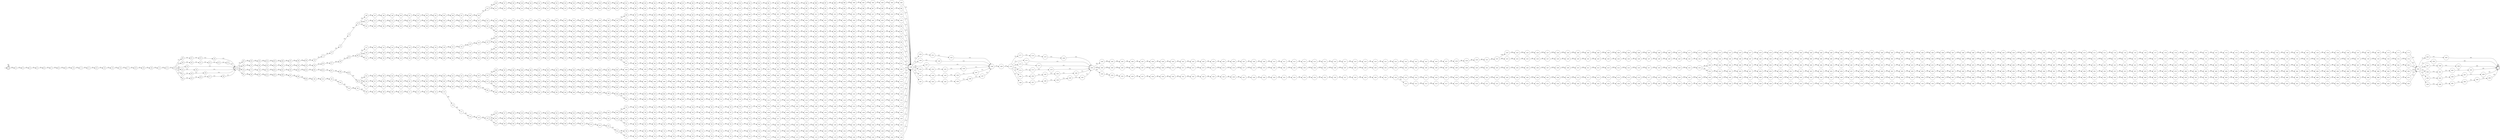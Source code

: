 digraph Automaton {
  rankdir = LR;
  1066 [shape=circle];
  1066 -> 1067 [label="{4}"]
  1726 [shape=circle];
  1726 -> 1727 [label="{10}"]
  296 [shape=circle];
  296 -> 297 [label="{6}"]
  1732 [shape=circle];
  1732 -> 1733 [label="{10}"]
  1427 [shape=circle];
  1427 -> 1428 [label="{9}"]
  1413 [shape=circle];
  1413 -> 1414 [label="{10}"]
  1261 [shape=circle];
  1261 -> 1268 [label="{1}"]
  418 [shape=circle];
  418 -> 419 [label="{6}"]
  790 [shape=circle];
  790 -> 791 [label="{4}"]
  1289 [shape=circle];
  1289 -> 1290 [label="{1}"]
  1793 [shape=circle];
  1793 -> 1794 [label="{10}"]
  228 [shape=circle];
  228 -> 229 [label="{6}"]
  1023 [shape=circle];
  1023 -> 1024 [label="{3}"]
  1293 [shape=circle];
  1293 -> 1294 [label="{8}"]
  607 [shape=circle];
  607 -> 608 [label="{6}"]
  731 [shape=circle];
  731 -> 732 [label="{5}"]
  1318 [shape=circle];
  1318 -> 1319 [label="{8}"]
  1926 [shape=circle];
  1926 -> 1927 [label="{8}"]
  416 [shape=circle];
  416 -> 417 [label="{6}"]
  1443 [shape=circle];
  1443 -> 1444 [label="{9}"]
  1819 [shape=circle];
  1819 -> 1820 [label="{10}"]
  1254 [shape=circle];
  1254 -> 1255 [label="{1}"]
  248 [shape=circle];
  248 -> 249 [label="{3}"]
  1203 [shape=circle];
  1203 -> 1204 [label="{3}"]
  1136 [shape=circle];
  1136 -> 1137 [label="{4}"]
  1860 [shape=circle];
  1860 -> 1861 [label="{8}"]
  1353 [shape=circle];
  1353 -> 1354 [label="{9}"]
  993 [shape=circle];
  993 -> 994 [label="{3}"]
  897 [shape=circle];
  897 -> 898 [label="{5}"]
  44 [shape=circle];
  44 -> 45 [label="{1}"]
  237 [shape=circle];
  237 -> 238 [label="{6}"]
  1827 [shape=circle];
  1827 -> 1828 [label="{10}"]
  396 [shape=circle];
  396 -> 397 [label="{4}"]
  1430 [shape=circle];
  1430 -> 1431 [label="{9}"]
  1445 [shape=circle];
  1445 -> 1446 [label="{9}"]
  525 [shape=circle];
  525 -> 961 [label="{6}"]
  665 [shape=circle];
  665 -> 666 [label="{6}"]
  1739 [shape=circle];
  1739 -> 1740 [label="{10}"]
  628 [shape=circle];
  628 -> 629 [label="{6}"]
  778 [shape=circle];
  778 -> 779 [label="{3}"]
  4 [shape=circle];
  4 -> 5 [label="{2}"]
  454 [shape=circle];
  454 -> 455 [label="{5}"]
  359 [shape=circle];
  359 -> 360 [label="{5}"]
  1314 [shape=circle];
  1314 -> 1315 [label="{8}"]
  369 [shape=circle];
  369 -> 370 [label="{6}"]
  1440 [shape=circle];
  1440 -> 1441 [label="{9}"]
  1096 [shape=circle];
  1096 -> 1097 [label="{6}"]
  412 [shape=circle];
  412 -> 413 [label="{6}"]
  1856 [shape=circle];
  1856 -> 1857 [label="{8}"]
  1742 [shape=circle];
  1742 -> 1943 [label="{1}"]
  850 [shape=circle];
  850 -> 851 [label="{6}"]
  54 [shape=circle];
  54 -> 55 [label="{3}"]
  870 [shape=circle];
  870 -> 1246 [label="{1}"]
  1399 [shape=circle];
  1399 -> 1400 [label="{10}"]
  650 [shape=circle];
  650 -> 651 [label="{6}"]
  291 [shape=circle];
  291 -> 292 [label="{6}"]
  1004 [shape=circle];
  1004 -> 1005 [label="{3}"]
  294 [shape=circle];
  294 -> 295 [label="{6}"]
  1655 [shape=circle];
  1655 -> 1656 [label="{9}"]
  113 [shape=circle];
  113 -> 114 [label="{6}"]
  548 [shape=circle];
  548 -> 549 [label="{6}"]
  269 [shape=circle];
  269 -> 270 [label="{4}"]
  1919 [shape=circle];
  1919 -> 1920 [label="{8}"]
  1114 [shape=circle];
  1114 -> 1115 [label="{3}"]
  305 [shape=circle];
  305 -> 306 [label="{3}"]
  876 [shape=circle];
  876 -> 877 [label="{4}"]
  797 [shape=circle];
  797 -> 798 [label="{6}"]
  1264 [shape=circle];
  1264 -> 1265 [label="{1}"]
  1694 [shape=circle];
  1694 -> 1695 [label="{10}"]
  1648 [shape=circle];
  1648 -> 1649 [label="{8}"]
  1288 [shape=circle];
  1288 -> 1289 [label="{1}"]
  1553 [shape=circle];
  1553 -> 1554 [label="{10}"]
  599 [shape=circle];
  599 -> 600 [label="{4}"]
  1951 [shape=circle];
  1951 -> 1952 [label="{1}"]
  508 [shape=circle];
  508 -> 509 [label="{6}"]
  984 [shape=circle];
  984 -> 985 [label="{6}"]
  249 [shape=circle];
  249 -> 250 [label="{3}"]
  12 [shape=circle];
  12 -> 13 [label="{2}"]
  595 [shape=circle];
  595 -> 596 [label="{4}"]
  184 [shape=circle];
  184 -> 185 [label="{3}"]
  1706 [shape=circle];
  1706 -> 1707 [label="{10}"]
  1930 [shape=circle];
  1930 -> 1931 [label="{8}"]
  1963 [shape=circle];
  1963 -> 1964 [label="{1}"]
  1285 [shape=circle];
  1285 -> 1292 [label="{1}"]
  1382 [shape=circle];
  1382 -> 1383 [label="{10}"]
  1658 [shape=circle];
  1658 -> 1659 [label="{9}"]
  312 [shape=circle];
  312 -> 313 [label="{3}"]
  471 [shape=circle];
  471 -> 472 [label="{5}"]
  994 [shape=circle];
  994 -> 995 [label="{3}"]
  1915 [shape=circle];
  1915 -> 1916 [label="{8}"]
  367 [shape=circle];
  367 -> 368 [label="{6}"]
  172 [shape=circle];
  172 -> 173 [label="{6}"]
  658 [shape=circle];
  658 -> 659 [label="{6}"]
  775 [shape=circle];
  775 -> 776 [label="{3}"]
  1232 [shape=circle];
  1232 -> 1233 [label="{3}"]
  30 [shape=circle];
  30 -> 31 [label="{1}"]
  64 [shape=circle];
  64 -> 65 [label="{4}"]
  733 [shape=circle];
  733 -> 734 [label="{5}"]
  1120 [shape=circle];
  1120 -> 1121 [label="{3}"]
  364 [shape=circle];
  364 -> 365 [label="{6}"]
  981 [shape=circle];
  981 -> 982 [label="{6}"]
  415 [shape=circle];
  415 -> 416 [label="{6}"]
  1273 [shape=circle];
  1273 -> 1292 [label="{1}"]
  1255 [shape=circle];
  1255 -> 1256 [label="{1}"]
  1034 [shape=circle];
  1034 -> 1035 [label="{3}"]
  1305 [shape=circle];
  1305 -> 1306 [label="{8}"]
  346 [shape=circle];
  346 -> 347 [label="{5}"]
  983 [shape=circle];
  983 -> 984 [label="{6}"]
  85 [shape=circle];
  85 -> 86 [label="{5}"]
  811 [shape=circle];
  811 -> 812 [label="{6}"]
  1171 [shape=circle];
  1171 -> 1172 [label="{4}"]
  1740 [shape=circle];
  1740 -> 1741 [label="{10}"]
  342 [shape=circle];
  342 -> 343 [label="{5}"]
  966 [shape=circle];
  966 -> 967 [label="{6}"]
  411 [shape=circle];
  411 -> 412 [label="{6}"]
  557 [shape=circle];
  557 -> 558 [label="{3}"]
  1229 [shape=circle];
  1229 -> 1230 [label="{4}"]
  424 [shape=circle];
  424 -> 425 [label="{6}"]
  232 [shape=circle];
  232 -> 233 [label="{6}"]
  1509 [shape=circle];
  1509 -> 1510 [label="{10}"]
  1022 [shape=circle];
  1022 -> 1023 [label="{3}"]
  196 [shape=circle];
  196 -> 197 [label="{5}"]
  150 [shape=circle];
  150 -> 391 [label="{4}"]
  150 -> 406 [label="{6}"]
  348 [shape=circle];
  348 -> 349 [label="{5}"]
  376 [shape=circle];
  376 -> 377 [label="{6}"]
  1733 [shape=circle];
  1733 -> 1734 [label="{10}"]
  1338 [shape=circle];
  1338 -> 1339 [label="{9}"]
  825 [shape=circle];
  825 -> 1246 [label="{1}"]
  1751 [shape=circle];
  1751 -> 1752 [label="{9}"]
  1506 [shape=circle];
  1506 -> 1507 [label="{10}"]
  638 [shape=circle];
  638 -> 639 [label="{3}"]
  1845 [shape=circle];
  1845 -> 1846 [label="{8}"]
  143 [shape=circle];
  143 -> 144 [label="{5}"]
  791 [shape=circle];
  791 -> 792 [label="{4}"]
  1932 [shape=circle];
  1932 -> 1933 [label="{8}"]
  96 [shape=circle];
  96 -> 97 [label="{6}"]
  1644 [shape=circle];
  1644 -> 1645 [label="{8}"]
  853 [shape=circle];
  853 -> 854 [label="{6}"]
  503 [shape=circle];
  503 -> 504 [label="{6}"]
  668 [shape=circle];
  668 -> 669 [label="{6}"]
  509 [shape=circle];
  509 -> 510 [label="{6}"]
  1867 [shape=circle];
  1867 -> 1868 [label="{8}"]
  230 [shape=circle];
  230 -> 231 [label="{6}"]
  1811 [shape=circle];
  1811 -> 1812 [label="{10}"]
  909 [shape=circle];
  909 -> 910 [label="{4}"]
  671 [shape=circle];
  671 -> 672 [label="{6}"]
  647 [shape=circle];
  647 -> 648 [label="{6}"]
  1570 [shape=circle];
  1570 -> 1571 [label="{10}"]
  1498 [shape=circle];
  1498 -> 1499 [label="{10}"]
  1145 [shape=circle];
  1145 -> 1146 [label="{3}"]
  1707 [shape=circle];
  1707 -> 1708 [label="{10}"]
  912 [shape=circle];
  912 -> 913 [label="{4}"]
  1515 [shape=circle];
  1515 -> 1516 [label="{8}"]
  1787 [shape=circle];
  1787 -> 1788 [label="{10}"]
  1677 [shape=circle];
  1677 -> 1678 [label="{9}"]
  754 [shape=circle];
  754 -> 755 [label="{5}"]
  1574 [shape=circle];
  1574 -> 1575 [label="{10}"]
  504 [shape=circle];
  504 -> 505 [label="{6}"]
  701 [shape=circle];
  701 -> 702 [label="{4}"]
  998 [shape=circle];
  998 -> 999 [label="{3}"]
  208 [shape=circle];
  208 -> 209 [label="{5}"]
  917 [shape=circle];
  917 -> 918 [label="{6}"]
  968 [shape=circle];
  968 -> 969 [label="{6}"]
  462 [shape=circle];
  462 -> 463 [label="{5}"]
  1669 [shape=circle];
  1669 -> 1670 [label="{9}"]
  1401 [shape=circle];
  1401 -> 1402 [label="{10}"]
  1903 [shape=circle];
  1903 -> 1904 [label="{8}"]
  1481 [shape=circle];
  1481 -> 1482 [label="{10}"]
  180 [shape=circle];
  180 -> 436 [label="{4}"]
  180 -> 451 [label="{5}"]
  214 [shape=circle];
  214 -> 215 [label="{6}"]
  937 [shape=circle];
  937 -> 938 [label="{6}"]
  1657 [shape=circle];
  1657 -> 1658 [label="{9}"]
  1957 [shape=circle];
  1957 -> 1958 [label="{1}"]
  219 [shape=circle];
  219 -> 220 [label="{6}"]
  1556 [shape=circle];
  1556 -> 1557 [label="{10}"]
  1752 [shape=circle];
  1752 -> 1753 [label="{9}"]
  1133 [shape=circle];
  1133 -> 1134 [label="{4}"]
  1364 [shape=circle];
  1364 -> 1365 [label="{10}"]
  194 [shape=circle];
  194 -> 195 [label="{3}"]
  576 [shape=circle];
  576 -> 577 [label="{5}"]
  1197 [shape=circle];
  1197 -> 1198 [label="{5}"]
  120 [shape=circle];
  120 -> 316 [label="{4}"]
  120 -> 331 [label="{5}"]
  120 -> 301 [label="{3}"]
  1569 [shape=circle];
  1569 -> 1570 [label="{10}"]
  231 [shape=circle];
  231 -> 232 [label="{6}"]
  555 [shape=circle];
  555 -> 991 [label="{3}"]
  602 [shape=circle];
  602 -> 603 [label="{6}"]
  1489 [shape=circle];
  1489 -> 1490 [label="{10}"]
  1935 [shape=circle];
  1935 -> 1936 [label="{8}"]
  1653 [shape=circle];
  1653 -> 1654 [label="{9}"]
  497 [shape=circle];
  497 -> 498 [label="{6}"]
  1491 [shape=circle];
  1491 -> 1492 [label="{10}"]
  1456 [shape=circle];
  1456 -> 1457 [label="{10}"]
  445 [shape=circle];
  445 -> 446 [label="{4}"]
  93 [shape=circle];
  93 -> 94 [label="{6}"]
  149 [shape=circle];
  149 -> 150 [label="{5}"]
  596 [shape=circle];
  596 -> 597 [label="{4}"]
  1875 [shape=circle];
  1875 -> 1876 [label="{9}"]
  1501 [shape=circle];
  1501 -> 1502 [label="{10}"]
  407 [shape=circle];
  407 -> 408 [label="{6}"]
  1797 [shape=circle];
  1797 -> 1798 [label="{10}"]
  879 [shape=circle];
  879 -> 880 [label="{4}"]
  531 [shape=circle];
  531 -> 532 [label="{6}"]
  869 [shape=circle];
  869 -> 870 [label="{6}"]
  1388 [shape=circle];
  1388 -> 1389 [label="{10}"]
  1624 [shape=circle];
  1624 -> 1625 [label="{8}"]
  505 [shape=circle];
  505 -> 506 [label="{6}"]
  833 [shape=circle];
  833 -> 834 [label="{5}"]
  358 [shape=circle];
  358 -> 359 [label="{5}"]
  19 [shape=circle];
  19 -> 20 [label="{2}"]
  1457 [shape=circle];
  1457 -> 1458 [label="{10}"]
  106 [shape=circle];
  106 -> 107 [label="{6}"]
  1695 [shape=circle];
  1695 -> 1696 [label="{10}"]
  182 [shape=circle];
  182 -> 183 [label="{3}"]
  678 [shape=circle];
  678 -> 679 [label="{3}"]
  1015 [shape=circle];
  1015 -> 1016 [label="{5}"]
  554 [shape=circle];
  554 -> 555 [label="{6}"]
  535 [shape=circle];
  535 -> 536 [label="{6}"]
  1040 [shape=circle];
  1040 -> 1041 [label="{6}"]
  1172 [shape=circle];
  1172 -> 1173 [label="{4}"]
  1559 [shape=circle];
  1559 -> 1560 [label="{10}"]
  279 [shape=circle];
  279 -> 280 [label="{6}"]
  439 [shape=circle];
  439 -> 440 [label="{4}"]
  738 [shape=circle];
  738 -> 739 [label="{3}"]
  1628 [shape=circle];
  1628 -> 1629 [label="{8}"]
  1637 [shape=circle];
  1637 -> 1638 [label="{8}"]
  1643 [shape=circle];
  1643 -> 1644 [label="{8}"]
  1311 [shape=circle];
  1311 -> 1312 [label="{8}"]
  695 [shape=circle];
  695 -> 696 [label="{4}"]
  1519 [shape=circle];
  1519 -> 1520 [label="{8}"]
  795 [shape=circle];
  795 -> 1231 [label="{3}"]
  205 [shape=circle];
  205 -> 206 [label="{5}"]
  931 [shape=circle];
  931 -> 932 [label="{6}"]
  21 [shape=circle];
  21 -> 22 [label="{2}"]
  56 [shape=circle];
  56 -> 57 [label="{3}"]
  1668 [shape=circle];
  1668 -> 1669 [label="{9}"]
  175 [shape=circle];
  175 -> 176 [label="{6}"]
  1093 [shape=circle];
  1093 -> 1094 [label="{6}"]
  1153 [shape=circle];
  1153 -> 1154 [label="{3}"]
  1555 [shape=circle];
  1555 -> 1556 [label="{10}"]
  489 [shape=circle];
  489 -> 490 [label="{6}"]
  1824 [shape=circle];
  1824 -> 1825 [label="{10}"]
  344 [shape=circle];
  344 -> 345 [label="{5}"]
  1458 [shape=circle];
  1458 -> 1459 [label="{10}"]
  717 [shape=circle];
  717 -> 718 [label="{4}"]
  763 [shape=circle];
  763 -> 764 [label="{5}"]
  1661 [shape=circle];
  1661 -> 1662 [label="{9}"]
  53 [shape=circle];
  53 -> 54 [label="{3}"]
  737 [shape=circle];
  737 -> 738 [label="{3}"]
  1890 [shape=circle];
  1890 -> 1891 [label="{9}"]
  1074 [shape=circle];
  1074 -> 1075 [label="{4}"]
  1821 [shape=circle];
  1821 -> 1822 [label="{10}"]
  82 [shape=circle];
  82 -> 83 [label="{5}"]
  1331 [shape=circle];
  1331 -> 1332 [label="{8}"]
  1307 [shape=circle];
  1307 -> 1308 [label="{8}"]
  1212 [shape=circle];
  1212 -> 1213 [label="{3}"]
  1317 [shape=circle];
  1317 -> 1318 [label="{8}"]
  1465 [shape=circle];
  1465 -> 1466 [label="{10}"]
  916 [shape=circle];
  916 -> 917 [label="{6}"]
  1250 [shape=circle];
  1250 -> 1251 [label="{1}"]
  819 [shape=circle];
  819 -> 820 [label="{6}"]
  467 [shape=circle];
  467 -> 468 [label="{5}"]
  1775 [shape=circle];
  1775 -> 1776 [label="{10}"]
  1866 [shape=circle];
  1866 -> 1867 [label="{8}"]
  60 [shape=circle];
  60 -> 121 [label="{4}"]
  60 -> 136 [label="{5}"]
  60 -> 151 [label="{6}"]
  1869 [shape=circle];
  1869 -> 1870 [label="{8}"]
  565 [shape=circle];
  565 -> 566 [label="{3}"]
  1789 [shape=circle];
  1789 -> 1790 [label="{10}"]
  1520 [shape=circle];
  1520 -> 1521 [label="{8}"]
  1840 [shape=circle];
  1840 -> 1841 [label="{8}"]
  1746 [shape=circle];
  1746 -> 1747 [label="{9}"]
  634 [shape=circle];
  634 -> 635 [label="{3}"]
  211 [shape=circle];
  211 -> 212 [label="{6}"]
  964 [shape=circle];
  964 -> 965 [label="{6}"]
  80 [shape=circle];
  80 -> 81 [label="{5}"]
  181 [shape=circle];
  181 -> 182 [label="{3}"]
  71 [shape=circle];
  71 -> 72 [label="{4}"]
  1089 [shape=circle];
  1089 -> 1090 [label="{6}"]
  857 [shape=circle];
  857 -> 858 [label="{6}"]
  1304 [shape=circle];
  1304 -> 1305 [label="{8}"]
  1442 [shape=circle];
  1442 -> 1443 [label="{9}"]
  1020 [shape=circle];
  1020 -> 1246 [label="{1}"]
  1709 [shape=circle];
  1709 -> 1710 [label="{10}"]
  1275 [shape=circle];
  1275 -> 1276 [label="{1}"]
  1767 [shape=circle];
  1767 -> 1768 [label="{9}"]
  417 [shape=circle];
  417 -> 418 [label="{6}"]
  1065 [shape=circle];
  1065 -> 1246 [label="{1}"]
  261 [shape=circle];
  261 -> 262 [label="{4}"]
  334 [shape=circle];
  334 -> 335 [label="{5}"]
  1917 [shape=circle];
  1917 -> 1918 [label="{8}"]
  696 [shape=circle];
  696 -> 697 [label="{4}"]
  1478 [shape=circle];
  1478 -> 1479 [label="{10}"]
  133 [shape=circle];
  133 -> 134 [label="{4}"]
  325 [shape=circle];
  325 -> 326 [label="{4}"]
  1697 [shape=circle];
  1697 -> 1698 [label="{10}"]
  18 [shape=circle];
  18 -> 19 [label="{2}"]
  1459 [shape=circle];
  1459 -> 1460 [label="{10}"]
  688 [shape=circle];
  688 -> 689 [label="{3}"]
  1067 [shape=circle];
  1067 -> 1068 [label="{4}"]
  875 [shape=circle];
  875 -> 876 [label="{4}"]
  1449 [shape=circle];
  1449 -> 1450 [label="{9}"]
  1825 [shape=circle];
  1825 -> 1826 [label="{10}"]
  460 [shape=circle];
  460 -> 461 [label="{5}"]
  1962 [shape=circle];
  1962 -> 1963 [label="{1}"]
  154 [shape=circle];
  154 -> 155 [label="{6}"]
  493 [shape=circle];
  493 -> 494 [label="{6}"]
  1142 [shape=circle];
  1142 -> 1143 [label="{3}"]
  1901 [shape=circle];
  1901 -> 1902 [label="{9}"]
  1010 [shape=circle];
  1010 -> 1011 [label="{5}"]
  1850 [shape=circle];
  1850 -> 1851 [label="{8}"]
  1256 [shape=circle];
  1256 -> 1268 [label="{1}"]
  1493 [shape=circle];
  1493 -> 1494 [label="{10}"]
  1781 [shape=circle];
  1781 -> 1782 [label="{10}"]
  682 [shape=circle];
  682 -> 683 [label="{3}"]
  75 [shape=circle];
  75 -> 196 [label="{5}"]
  75 -> 211 [label="{6}"]
  75 -> 181 [label="{3}"]
  1671 [shape=circle];
  1671 -> 1672 [label="{9}"]
  1908 [shape=circle];
  1908 -> 1909 [label="{8}"]
  1855 [shape=circle];
  1855 -> 1856 [label="{8}"]
  1870 [shape=circle];
  1870 -> 1871 [label="{8}"]
  101 [shape=circle];
  101 -> 102 [label="{6}"]
  377 [shape=circle];
  377 -> 378 [label="{6}"]
  308 [shape=circle];
  308 -> 309 [label="{3}"]
  457 [shape=circle];
  457 -> 458 [label="{5}"]
  724 [shape=circle];
  724 -> 725 [label="{5}"]
  328 [shape=circle];
  328 -> 329 [label="{4}"]
  514 [shape=circle];
  514 -> 515 [label="{3}"]
  1523 [shape=circle];
  1523 -> 1524 [label="{8}"]
  1238 [shape=circle];
  1238 -> 1239 [label="{3}"]
  1812 [shape=circle];
  1812 -> 1813 [label="{10}"]
  938 [shape=circle];
  938 -> 939 [label="{6}"]
  1202 [shape=circle];
  1202 -> 1203 [label="{3}"]
  47 [shape=circle];
  47 -> 48 [label="{3}"]
  1549 [shape=circle];
  1549 -> 1550 [label="{8}"]
  1678 [shape=circle];
  1678 -> 1679 [label="{9}"]
  1173 [shape=circle];
  1173 -> 1174 [label="{4}"]
  474 [shape=circle];
  474 -> 475 [label="{5}"]
  849 [shape=circle];
  849 -> 850 [label="{6}"]
  1822 [shape=circle];
  1822 -> 1823 [label="{10}"]
  609 [shape=circle];
  609 -> 610 [label="{6}"]
  862 [shape=circle];
  862 -> 863 [label="{6}"]
  1398 [shape=circle];
  1398 -> 1399 [label="{10}"]
  847 [shape=circle];
  847 -> 848 [label="{6}"]
  20 [shape=circle];
  20 -> 21 [label="{2}"]
  1712 [shape=circle];
  1712 -> 1713 [label="{10}"]
  1835 [shape=circle];
  1835 -> 1836 [label="{8}"]
  51 [shape=circle];
  51 -> 52 [label="{3}"]
  860 [shape=circle];
  860 -> 861 [label="{6}"]
  218 [shape=circle];
  218 -> 219 [label="{6}"]
  1666 [shape=circle];
  1666 -> 1667 [label="{9}"]
  49 [shape=circle];
  49 -> 50 [label="{3}"]
  1090 [shape=circle];
  1090 -> 1091 [label="{6}"]
  1327 [shape=circle];
  1327 -> 1328 [label="{8}"]
  88 [shape=circle];
  88 -> 89 [label="{5}"]
  284 [shape=circle];
  284 -> 285 [label="{6}"]
  1625 [shape=circle];
  1625 -> 1626 [label="{8}"]
  1876 [shape=circle];
  1876 -> 1877 [label="{9}"]
  1265 [shape=circle];
  1265 -> 1266 [label="{1}"]
  366 [shape=circle];
  366 -> 367 [label="{6}"]
  1277 [shape=circle];
  1277 -> 1278 [label="{1}"]
  1486 [shape=circle];
  1486 -> 1487 [label="{10}"]
  429 [shape=circle];
  429 -> 430 [label="{6}"]
  789 [shape=circle];
  789 -> 790 [label="{4}"]
  784 [shape=circle];
  784 -> 785 [label="{4}"]
  111 [shape=circle];
  111 -> 112 [label="{6}"]
  1025 [shape=circle];
  1025 -> 1026 [label="{3}"]
  340 [shape=circle];
  340 -> 341 [label="{5}"]
  63 [shape=circle];
  63 -> 64 [label="{4}"]
  1788 [shape=circle];
  1788 -> 1789 [label="{10}"]
  1183 [shape=circle];
  1183 -> 1184 [label="{4}"]
  1524 [shape=circle];
  1524 -> 1525 [label="{8}"]
  1730 [shape=circle];
  1730 -> 1731 [label="{10}"]
  70 [shape=circle];
  70 -> 71 [label="{4}"]
  1270 [shape=circle];
  1270 -> 1271 [label="{1}"]
  1270 -> 1272 [label="{1}"]
  1270 -> 1274 [label="{1}"]
  1270 -> 1277 [label="{1}"]
  1270 -> 1281 [label="{1}"]
  1270 -> 1286 [label="{1}"]
  800 [shape=circle];
  800 -> 801 [label="{6}"]
  1500 [shape=circle];
  1500 -> 1501 [label="{10}"]
  1896 [shape=circle];
  1896 -> 1897 [label="{9}"]
  770 [shape=circle];
  770 -> 771 [label="{3}"]
  95 [shape=circle];
  95 -> 96 [label="{6}"]
  112 [shape=circle];
  112 -> 113 [label="{6}"]
  8 [shape=circle];
  8 -> 9 [label="{2}"]
  436 [shape=circle];
  436 -> 437 [label="{4}"]
  1147 [shape=circle];
  1147 -> 1148 [label="{3}"]
  1299 [shape=circle];
  1299 -> 1300 [label="{8}"]
  1239 [shape=circle];
  1239 -> 1240 [label="{3}"]
  282 [shape=circle];
  282 -> 283 [label="{6}"]
  1485 [shape=circle];
  1485 -> 1486 [label="{10}"]
  1784 [shape=circle];
  1784 -> 1785 [label="{10}"]
  814 [shape=circle];
  814 -> 815 [label="{6}"]
  1482 [shape=circle];
  1482 -> 1483 [label="{10}"]
  873 [shape=circle];
  873 -> 874 [label="{4}"]
  1651 [shape=circle];
  1651 -> 1652 [label="{8}"]
  1422 [shape=circle];
  1422 -> 1613 [label="{8}"]
  1422 -> 1653 [label="{9}"]
  250 [shape=circle];
  250 -> 251 [label="{3}"]
  290 [shape=circle];
  290 -> 291 [label="{6}"]
  160 [shape=circle];
  160 -> 161 [label="{6}"]
  563 [shape=circle];
  563 -> 564 [label="{3}"]
  1210 [shape=circle];
  1210 -> 1211 [label="{3}"]
  1652 [shape=circle];
  1652 -> 1873 [label="{9}"]
  222 [shape=circle];
  222 -> 223 [label="{6}"]
  1251 [shape=circle];
  1251 -> 1252 [label="{1}"]
  1372 [shape=circle];
  1372 -> 1373 [label="{10}"]
  512 [shape=circle];
  512 -> 513 [label="{3}"]
  813 [shape=circle];
  813 -> 814 [label="{6}"]
  835 [shape=circle];
  835 -> 836 [label="{5}"]
  310 [shape=circle];
  310 -> 311 [label="{3}"]
  612 [shape=circle];
  612 -> 613 [label="{6}"]
  277 [shape=circle];
  277 -> 278 [label="{6}"]
  341 [shape=circle];
  341 -> 342 [label="{5}"]
  1274 [shape=circle];
  1274 -> 1275 [label="{1}"]
  654 [shape=circle];
  654 -> 655 [label="{6}"]
  242 [shape=circle];
  242 -> 243 [label="{3}"]
  906 [shape=circle];
  906 -> 907 [label="{4}"]
  1681 [shape=circle];
  1681 -> 1682 [label="{9}"]
  139 [shape=circle];
  139 -> 140 [label="{5}"]
  166 [shape=circle];
  166 -> 167 [label="{6}"]
  676 [shape=circle];
  676 -> 677 [label="{3}"]
  1606 [shape=circle];
  1606 -> 1607 [label="{10}"]
  1463 [shape=circle];
  1463 -> 1464 [label="{10}"]
  156 [shape=circle];
  156 -> 157 [label="{6}"]
  807 [shape=circle];
  807 -> 808 [label="{6}"]
  299 [shape=circle];
  299 -> 300 [label="{6}"]
  1863 [shape=circle];
  1863 -> 1864 [label="{8}"]
  904 [shape=circle];
  904 -> 905 [label="{4}"]
  1858 [shape=circle];
  1858 -> 1859 [label="{8}"]
  852 [shape=circle];
  852 -> 853 [label="{6}"]
  1925 [shape=circle];
  1925 -> 1926 [label="{8}"]
  1701 [shape=circle];
  1701 -> 1702 [label="{10}"]
  1340 [shape=circle];
  1340 -> 1341 [label="{9}"]
  123 [shape=circle];
  123 -> 124 [label="{4}"]
  1141 [shape=circle];
  1141 -> 1142 [label="{3}"]
  616 [shape=circle];
  616 -> 617 [label="{6}"]
  1447 [shape=circle];
  1447 -> 1448 [label="{9}"]
  967 [shape=circle];
  967 -> 968 [label="{6}"]
  1638 [shape=circle];
  1638 -> 1639 [label="{8}"]
  1882 [shape=circle];
  1882 -> 1883 [label="{9}"]
  530 [shape=circle];
  530 -> 531 [label="{6}"]
  1899 [shape=circle];
  1899 -> 1900 [label="{9}"]
  1535 [shape=circle];
  1535 -> 1536 [label="{8}"]
  209 [shape=circle];
  209 -> 210 [label="{5}"]
  667 [shape=circle];
  667 -> 668 [label="{6}"]
  974 [shape=circle];
  974 -> 975 [label="{6}"]
  1294 [shape=circle];
  1294 -> 1295 [label="{8}"]
  1922 [shape=circle];
  1922 -> 1923 [label="{8}"]
  633 [shape=circle];
  633 -> 634 [label="{3}"]
  1205 [shape=circle];
  1205 -> 1206 [label="{3}"]
  360 [shape=circle];
  360 -> 796 [label="{6}"]
  704 [shape=circle];
  704 -> 705 [label="{4}"]
  1832 [shape=circle];
  1832 -> 1943 [label="{1}"]
  1454 [shape=circle];
  1454 -> 1455 [label="{10}"]
  1290 [shape=circle];
  1290 -> 1291 [label="{1}"]
  144 [shape=circle];
  144 -> 145 [label="{5}"]
  258 [shape=circle];
  258 -> 259 [label="{4}"]
  769 [shape=circle];
  769 -> 770 [label="{3}"]
  151 [shape=circle];
  151 -> 152 [label="{6}"]
  1945 [shape=circle];
  1945 -> 1946 [label="{1}"]
  787 [shape=circle];
  787 -> 788 [label="{4}"]
  1649 [shape=circle];
  1649 -> 1650 [label="{8}"]
  173 [shape=circle];
  173 -> 174 [label="{6}"]
  167 [shape=circle];
  167 -> 168 [label="{6}"]
  1108 [shape=circle];
  1108 -> 1109 [label="{6}"]
  442 [shape=circle];
  442 -> 443 [label="{4}"]
  1344 [shape=circle];
  1344 -> 1345 [label="{9}"]
  498 [shape=circle];
  498 -> 499 [label="{6}"]
  61 [shape=circle];
  61 -> 62 [label="{4}"]
  1802 [shape=circle];
  1802 -> 1803 [label="{10}"]
  635 [shape=circle];
  635 -> 636 [label="{3}"]
  562 [shape=circle];
  562 -> 563 [label="{3}"]
  766 [shape=circle];
  766 -> 767 [label="{3}"]
  1609 [shape=circle];
  1609 -> 1610 [label="{10}"]
  923 [shape=circle];
  923 -> 924 [label="{6}"]
  272 [shape=circle];
  272 -> 273 [label="{6}"]
  1748 [shape=circle];
  1748 -> 1749 [label="{9}"]
  652 [shape=circle];
  652 -> 653 [label="{6}"]
  1165 [shape=circle];
  1165 -> 1166 [label="{5}"]
  734 [shape=circle];
  734 -> 735 [label="{5}"]
  1248 [shape=circle];
  1248 -> 1249 [label="{1}"]
  999 [shape=circle];
  999 -> 1000 [label="{3}"]
  720 [shape=circle];
  720 -> 1156 [label="{5}"]
  1451 [shape=circle];
  1451 -> 1452 [label="{9}"]
  1415 [shape=circle];
  1415 -> 1416 [label="{10}"]
  1849 [shape=circle];
  1849 -> 1850 [label="{8}"]
  177 [shape=circle];
  177 -> 178 [label="{6}"]
  1244 [shape=circle];
  1244 -> 1245 [label="{3}"]
  1581 [shape=circle];
  1581 -> 1582 [label="{10}"]
  0 [shape=doublecircle];
  initial [shape=plaintext,label=""];
  initial -> 0
  0 -> 0 [label="{0}"]
  0 -> 2 [label="{0}"]
  126 [shape=circle];
  126 -> 127 [label="{4}"]
  461 [shape=circle];
  461 -> 462 [label="{5}"]
  1894 [shape=circle];
  1894 -> 1895 [label="{9}"]
  631 [shape=circle];
  631 -> 632 [label="{3}"]
  430 [shape=circle];
  430 -> 431 [label="{6}"]
  996 [shape=circle];
  996 -> 997 [label="{3}"]
  1037 [shape=circle];
  1037 -> 1038 [label="{6}"]
  1151 [shape=circle];
  1151 -> 1152 [label="{3}"]
  930 [shape=circle];
  930 -> 931 [label="{6}"]
  1016 [shape=circle];
  1016 -> 1017 [label="{5}"]
  788 [shape=circle];
  788 -> 789 [label="{4}"]
  1887 [shape=circle];
  1887 -> 1888 [label="{9}"]
  740 [shape=circle];
  740 -> 741 [label="{3}"]
  81 [shape=circle];
  81 -> 82 [label="{5}"]
  292 [shape=circle];
  292 -> 293 [label="{6}"]
  692 [shape=circle];
  692 -> 693 [label="{4}"]
  1841 [shape=circle];
  1841 -> 1842 [label="{8}"]
  771 [shape=circle];
  771 -> 772 [label="{3}"]
  604 [shape=circle];
  604 -> 605 [label="{6}"]
  1469 [shape=circle];
  1469 -> 1470 [label="{10}"]
  1121 [shape=circle];
  1121 -> 1122 [label="{3}"]
  1164 [shape=circle];
  1164 -> 1165 [label="{5}"]
  1001 [shape=circle];
  1001 -> 1002 [label="{3}"]
  510 [shape=circle];
  510 -> 946 [label="{5}"]
  1723 [shape=circle];
  1723 -> 1724 [label="{10}"]
  1349 [shape=circle];
  1349 -> 1350 [label="{9}"]
  39 [shape=circle];
  39 -> 40 [label="{1}"]
  1852 [shape=circle];
  1852 -> 1853 [label="{8}"]
  564 [shape=circle];
  564 -> 565 [label="{3}"]
  217 [shape=circle];
  217 -> 218 [label="{6}"]
  1309 [shape=circle];
  1309 -> 1310 [label="{8}"]
  1055 [shape=circle];
  1055 -> 1056 [label="{6}"]
  1428 [shape=circle];
  1428 -> 1429 [label="{9}"]
  1685 [shape=circle];
  1685 -> 1686 [label="{10}"]
  1734 [shape=circle];
  1734 -> 1735 [label="{10}"]
  945 [shape=circle];
  945 -> 1246 [label="{1}"]
  335 [shape=circle];
  335 -> 336 [label="{5}"]
  914 [shape=circle];
  914 -> 915 [label="{4}"]
  472 [shape=circle];
  472 -> 473 [label="{5}"]
  1357 [shape=circle];
  1357 -> 1358 [label="{9}"]
  755 [shape=circle];
  755 -> 756 [label="{5}"]
  948 [shape=circle];
  948 -> 949 [label="{5}"]
  1187 [shape=circle];
  1187 -> 1188 [label="{5}"]
  350 [shape=circle];
  350 -> 351 [label="{5}"]
  42 [shape=circle];
  42 -> 43 [label="{1}"]
  781 [shape=circle];
  781 -> 782 [label="{4}"]
  613 [shape=circle];
  613 -> 614 [label="{6}"]
  46 [shape=circle];
  46 -> 47 [label="{3}"]
  1928 [shape=circle];
  1928 -> 1929 [label="{8}"]
  148 [shape=circle];
  148 -> 149 [label="{5}"]
  936 [shape=circle];
  936 -> 937 [label="{6}"]
  13 [shape=circle];
  13 -> 14 [label="{2}"]
  353 [shape=circle];
  353 -> 354 [label="{5}"]
  1721 [shape=circle];
  1721 -> 1722 [label="{10}"]
  1838 [shape=circle];
  1838 -> 1839 [label="{8}"]
  165 [shape=circle];
  165 -> 166 [label="{6}"]
  1526 [shape=circle];
  1526 -> 1527 [label="{8}"]
  834 [shape=circle];
  834 -> 835 [label="{5}"]
  1191 [shape=circle];
  1191 -> 1192 [label="{5}"]
  1227 [shape=circle];
  1227 -> 1228 [label="{4}"]
  1888 [shape=circle];
  1888 -> 1889 [label="{9}"]
  910 [shape=circle];
  910 -> 911 [label="{4}"]
  1940 [shape=circle];
  1940 -> 1941 [label="{8}"]
  1104 [shape=circle];
  1104 -> 1105 [label="{6}"]
  74 [shape=circle];
  74 -> 75 [label="{4}"]
  1580 [shape=circle];
  1580 -> 1581 [label="{10}"]
  409 [shape=circle];
  409 -> 410 [label="{6}"]
  1688 [shape=circle];
  1688 -> 1689 [label="{10}"]
  915 [shape=circle];
  915 -> 1246 [label="{1}"]
  11 [shape=circle];
  11 -> 12 [label="{2}"]
  1101 [shape=circle];
  1101 -> 1102 [label="{6}"]
  1031 [shape=circle];
  1031 -> 1032 [label="{3}"]
  1941 [shape=circle];
  1941 -> 1942 [label="{8}"]
  384 [shape=circle];
  384 -> 385 [label="{6}"]
  887 [shape=circle];
  887 -> 888 [label="{5}"]
  1384 [shape=circle];
  1384 -> 1385 [label="{10}"]
  14 [shape=circle];
  14 -> 15 [label="{2}"]
  1405 [shape=circle];
  1405 -> 1406 [label="{10}"]
  187 [shape=circle];
  187 -> 188 [label="{3}"]
  288 [shape=circle];
  288 -> 289 [label="{6}"]
  1809 [shape=circle];
  1809 -> 1810 [label="{10}"]
  1107 [shape=circle];
  1107 -> 1108 [label="{6}"]
  1665 [shape=circle];
  1665 -> 1666 [label="{9}"]
  235 [shape=circle];
  235 -> 236 [label="{6}"]
  1779 [shape=circle];
  1779 -> 1780 [label="{10}"]
  438 [shape=circle];
  438 -> 439 [label="{4}"]
  1414 [shape=circle];
  1414 -> 1415 [label="{10}"]
  1038 [shape=circle];
  1038 -> 1039 [label="{6}"]
  157 [shape=circle];
  157 -> 158 [label="{6}"]
  1316 [shape=circle];
  1316 -> 1317 [label="{8}"]
  7 [shape=circle];
  7 -> 8 [label="{2}"]
  1571 [shape=circle];
  1571 -> 1572 [label="{10}"]
  1508 [shape=circle];
  1508 -> 1509 [label="{10}"]
  815 [shape=circle];
  815 -> 816 [label="{6}"]
  1328 [shape=circle];
  1328 -> 1329 [label="{8}"]
  1829 [shape=circle];
  1829 -> 1830 [label="{10}"]
  1335 [shape=circle];
  1335 -> 1336 [label="{9}"]
  1964 [shape=circle];
  1964 -> 1 [label="{0}"]
  495 [shape=circle];
  495 -> 496 [label="{6}"]
  317 [shape=circle];
  317 -> 318 [label="{4}"]
  959 [shape=circle];
  959 -> 960 [label="{5}"]
  1437 [shape=circle];
  1437 -> 1438 [label="{9}"]
  1194 [shape=circle];
  1194 -> 1195 [label="{5}"]
  1054 [shape=circle];
  1054 -> 1055 [label="{6}"]
  987 [shape=circle];
  987 -> 988 [label="{6}"]
  1236 [shape=circle];
  1236 -> 1237 [label="{3}"]
  1474 [shape=circle];
  1474 -> 1475 [label="{10}"]
  551 [shape=circle];
  551 -> 552 [label="{6}"]
  877 [shape=circle];
  877 -> 878 [label="{4}"]
  1148 [shape=circle];
  1148 -> 1149 [label="{3}"]
  1282 [shape=circle];
  1282 -> 1283 [label="{1}"]
  1600 [shape=circle];
  1600 -> 1601 [label="{10}"]
  1366 [shape=circle];
  1366 -> 1367 [label="{10}"]
  1716 [shape=circle];
  1716 -> 1717 [label="{10}"]
  1043 [shape=circle];
  1043 -> 1044 [label="{6}"]
  700 [shape=circle];
  700 -> 701 [label="{4}"]
  433 [shape=circle];
  433 -> 434 [label="{6}"]
  1844 [shape=circle];
  1844 -> 1845 [label="{8}"]
  577 [shape=circle];
  577 -> 578 [label="{5}"]
  727 [shape=circle];
  727 -> 728 [label="{5}"]
  533 [shape=circle];
  533 -> 534 [label="{6}"]
  581 [shape=circle];
  581 -> 582 [label="{5}"]
  1792 [shape=circle];
  1792 -> 1793 [label="{10}"]
  491 [shape=circle];
  491 -> 492 [label="{6}"]
  1003 [shape=circle];
  1003 -> 1004 [label="{3}"]
  202 [shape=circle];
  202 -> 203 [label="{5}"]
  1320 [shape=circle];
  1320 -> 1321 [label="{8}"]
  363 [shape=circle];
  363 -> 364 [label="{6}"]
  567 [shape=circle];
  567 -> 568 [label="{3}"]
  372 [shape=circle];
  372 -> 373 [label="{6}"]
  441 [shape=circle];
  441 -> 442 [label="{4}"]
  207 [shape=circle];
  207 -> 208 [label="{5}"]
  479 [shape=circle];
  479 -> 480 [label="{5}"]
  697 [shape=circle];
  697 -> 698 [label="{4}"]
  1439 [shape=circle];
  1439 -> 1440 [label="{9}"]
  1800 [shape=circle];
  1800 -> 1801 [label="{10}"]
  1360 [shape=circle];
  1360 -> 1361 [label="{9}"]
  1472 [shape=circle];
  1472 -> 1473 [label="{10}"]
  1240 [shape=circle];
  1240 -> 1241 [label="{3}"]
  1700 [shape=circle];
  1700 -> 1701 [label="{10}"]
  1102 [shape=circle];
  1102 -> 1103 [label="{6}"]
  84 [shape=circle];
  84 -> 85 [label="{5}"]
  1266 [shape=circle];
  1266 -> 1267 [label="{1}"]
  1281 [shape=circle];
  1281 -> 1282 [label="{1}"]
  1467 [shape=circle];
  1467 -> 1468 [label="{10}"]
  943 [shape=circle];
  943 -> 944 [label="{6}"]
  1857 [shape=circle];
  1857 -> 1858 [label="{8}"]
  136 [shape=circle];
  136 -> 137 [label="{5}"]
  521 [shape=circle];
  521 -> 522 [label="{3}"]
  161 [shape=circle];
  161 -> 162 [label="{6}"]
  432 [shape=circle];
  432 -> 433 [label="{6}"]
  1943 [shape=circle];
  1943 -> 1944 [label="{1}"]
  1943 -> 1945 [label="{1}"]
  1943 -> 1947 [label="{1}"]
  1943 -> 1950 [label="{1}"]
  1943 -> 1954 [label="{1}"]
  1943 -> 1959 [label="{1}"]
  619 [shape=circle];
  619 -> 620 [label="{6}"]
  1601 [shape=circle];
  1601 -> 1602 [label="{10}"]
  1736 [shape=circle];
  1736 -> 1737 [label="{10}"]
  227 [shape=circle];
  227 -> 228 [label="{6}"]
  1613 [shape=circle];
  1613 -> 1614 [label="{8}"]
  1522 [shape=circle];
  1522 -> 1523 [label="{8}"]
  1611 [shape=circle];
  1611 -> 1612 [label="{10}"]
  683 [shape=circle];
  683 -> 684 [label="{3}"]
  1588 [shape=circle];
  1588 -> 1589 [label="{10}"]
  382 [shape=circle];
  382 -> 383 [label="{6}"]
  1115 [shape=circle];
  1115 -> 1116 [label="{3}"]
  1286 [shape=circle];
  1286 -> 1287 [label="{1}"]
  414 [shape=circle];
  414 -> 415 [label="{6}"]
  1610 [shape=circle];
  1610 -> 1611 [label="{10}"]
  1302 [shape=circle];
  1302 -> 1303 [label="{8}"]
  588 [shape=circle];
  588 -> 589 [label="{4}"]
  651 [shape=circle];
  651 -> 652 [label="{6}"]
  794 [shape=circle];
  794 -> 795 [label="{4}"]
  1776 [shape=circle];
  1776 -> 1777 [label="{10}"]
  1348 [shape=circle];
  1348 -> 1349 [label="{9}"]
  1755 [shape=circle];
  1755 -> 1756 [label="{9}"]
  1087 [shape=circle];
  1087 -> 1088 [label="{6}"]
  1904 [shape=circle];
  1904 -> 1905 [label="{8}"]
  162 [shape=circle];
  162 -> 163 [label="{6}"]
  255 [shape=circle];
  255 -> 586 [label="{4}"]
  255 -> 601 [label="{6}"]
  1057 [shape=circle];
  1057 -> 1058 [label="{6}"]
  1471 [shape=circle];
  1471 -> 1472 [label="{10}"]
  747 [shape=circle];
  747 -> 748 [label="{3}"]
  374 [shape=circle];
  374 -> 375 [label="{6}"]
  1662 [shape=circle];
  1662 -> 1663 [label="{9}"]
  233 [shape=circle];
  233 -> 234 [label="{6}"]
  506 [shape=circle];
  506 -> 507 [label="{6}"]
  785 [shape=circle];
  785 -> 786 [label="{4}"]
  756 [shape=circle];
  756 -> 757 [label="{5}"]
  1392 [shape=circle];
  1392 -> 1393 [label="{10}"]
  783 [shape=circle];
  783 -> 784 [label="{4}"]
  38 [shape=circle];
  38 -> 45 [label="{1}"]
  1698 [shape=circle];
  1698 -> 1699 [label="{10}"]
  1804 [shape=circle];
  1804 -> 1805 [label="{10}"]
  23 [shape=circle];
  23 -> 24 [label="{1}"]
  23 -> 25 [label="{1}"]
  23 -> 27 [label="{1}"]
  23 -> 30 [label="{1}"]
  23 -> 34 [label="{1}"]
  23 -> 39 [label="{1}"]
  643 [shape=circle];
  643 -> 644 [label="{3}"]
  67 [shape=circle];
  67 -> 68 [label="{4}"]
  356 [shape=circle];
  356 -> 357 [label="{5}"]
  1021 [shape=circle];
  1021 -> 1022 [label="{3}"]
  1719 [shape=circle];
  1719 -> 1720 [label="{10}"]
  464 [shape=circle];
  464 -> 465 [label="{5}"]
  5 [shape=circle];
  5 -> 6 [label="{2}"]
  440 [shape=circle];
  440 -> 441 [label="{4}"]
  1213 [shape=circle];
  1213 -> 1214 [label="{3}"]
  703 [shape=circle];
  703 -> 704 [label="{4}"]
  549 [shape=circle];
  549 -> 550 [label="{6}"]
  952 [shape=circle];
  952 -> 953 [label="{5}"]
  1466 [shape=circle];
  1466 -> 1467 [label="{10}"]
  1032 [shape=circle];
  1032 -> 1033 [label="{3}"]
  798 [shape=circle];
  798 -> 799 [label="{6}"]
  1770 [shape=circle];
  1770 -> 1771 [label="{9}"]
  188 [shape=circle];
  188 -> 189 [label="{3}"]
  1042 [shape=circle];
  1042 -> 1043 [label="{6}"]
  1161 [shape=circle];
  1161 -> 1162 [label="{5}"]
  816 [shape=circle];
  816 -> 817 [label="{6}"]
  1410 [shape=circle];
  1410 -> 1411 [label="{10}"]
  399 [shape=circle];
  399 -> 400 [label="{4}"]
  1416 [shape=circle];
  1416 -> 1417 [label="{10}"]
  1705 [shape=circle];
  1705 -> 1706 [label="{10}"]
  216 [shape=circle];
  216 -> 217 [label="{6}"]
  684 [shape=circle];
  684 -> 685 [label="{3}"]
  413 [shape=circle];
  413 -> 414 [label="{6}"]
  146 [shape=circle];
  146 -> 147 [label="{5}"]
  656 [shape=circle];
  656 -> 657 [label="{6}"]
  1223 [shape=circle];
  1223 -> 1224 [label="{4}"]
  1539 [shape=circle];
  1539 -> 1540 [label="{8}"]
  481 [shape=circle];
  481 -> 482 [label="{6}"]
  556 [shape=circle];
  556 -> 557 [label="{3}"]
  735 [shape=circle];
  735 -> 1171 [label="{4}"]
  1190 [shape=circle];
  1190 -> 1191 [label="{5}"]
  1575 [shape=circle];
  1575 -> 1576 [label="{10}"]
  818 [shape=circle];
  818 -> 819 [label="{6}"]
  1370 [shape=circle];
  1370 -> 1371 [label="{10}"]
  1507 [shape=circle];
  1507 -> 1508 [label="{10}"]
  855 [shape=circle];
  855 -> 856 [label="{6}"]
  1041 [shape=circle];
  1041 -> 1042 [label="{6}"]
  848 [shape=circle];
  848 -> 849 [label="{6}"]
  281 [shape=circle];
  281 -> 282 [label="{6}"]
  36 [shape=circle];
  36 -> 37 [label="{1}"]
  1127 [shape=circle];
  1127 -> 1128 [label="{4}"]
  1012 [shape=circle];
  1012 -> 1013 [label="{5}"]
  117 [shape=circle];
  117 -> 118 [label="{6}"]
  1590 [shape=circle];
  1590 -> 1591 [label="{10}"]
  404 [shape=circle];
  404 -> 405 [label="{4}"]
  805 [shape=circle];
  805 -> 806 [label="{6}"]
  1284 [shape=circle];
  1284 -> 1285 [label="{1}"]
  516 [shape=circle];
  516 -> 517 [label="{3}"]
  1137 [shape=circle];
  1137 -> 1138 [label="{4}"]
  333 [shape=circle];
  333 -> 334 [label="{5}"]
  1079 [shape=circle];
  1079 -> 1080 [label="{4}"]
  1403 [shape=circle];
  1403 -> 1404 [label="{10}"]
  792 [shape=circle];
  792 -> 793 [label="{4}"]
  718 [shape=circle];
  718 -> 719 [label="{4}"]
  630 [shape=circle];
  630 -> 1066 [label="{4}"]
  1558 [shape=circle];
  1558 -> 1559 [label="{10}"]
  832 [shape=circle];
  832 -> 833 [label="{5}"]
  406 [shape=circle];
  406 -> 407 [label="{6}"]
  1777 [shape=circle];
  1777 -> 1778 [label="{10}"]
  94 [shape=circle];
  94 -> 95 [label="{6}"]
  1130 [shape=circle];
  1130 -> 1131 [label="{4}"]
  622 [shape=circle];
  622 -> 623 [label="{6}"]
  1798 [shape=circle];
  1798 -> 1799 [label="{10}"]
  776 [shape=circle];
  776 -> 777 [label="{3}"]
  1436 [shape=circle];
  1436 -> 1437 [label="{9}"]
  204 [shape=circle];
  204 -> 205 [label="{5}"]
  1582 [shape=circle];
  1582 -> 1583 [label="{10}"]
  1395 [shape=circle];
  1395 -> 1396 [label="{10}"]
  625 [shape=circle];
  625 -> 626 [label="{6}"]
  132 [shape=circle];
  132 -> 133 [label="{4}"]
  24 [shape=circle];
  24 -> 45 [label="{1}"]
  303 [shape=circle];
  303 -> 304 [label="{3}"]
  591 [shape=circle];
  591 -> 592 [label="{4}"]
  1634 [shape=circle];
  1634 -> 1635 [label="{8}"]
  1175 [shape=circle];
  1175 -> 1176 [label="{4}"]
  185 [shape=circle];
  185 -> 186 [label="{3}"]
  1647 [shape=circle];
  1647 -> 1648 [label="{8}"]
  410 [shape=circle];
  410 -> 411 [label="{6}"]
  1098 [shape=circle];
  1098 -> 1099 [label="{6}"]
  1750 [shape=circle];
  1750 -> 1751 [label="{9}"]
  295 [shape=circle];
  295 -> 296 [label="{6}"]
  1156 [shape=circle];
  1156 -> 1157 [label="{5}"]
  1801 [shape=circle];
  1801 -> 1802 [label="{10}"]
  786 [shape=circle];
  786 -> 787 [label="{4}"]
  1117 [shape=circle];
  1117 -> 1118 [label="{3}"]
  752 [shape=circle];
  752 -> 753 [label="{5}"]
  919 [shape=circle];
  919 -> 920 [label="{6}"]
  774 [shape=circle];
  774 -> 775 [label="{3}"]
  1296 [shape=circle];
  1296 -> 1297 [label="{8}"]
  1646 [shape=circle];
  1646 -> 1647 [label="{8}"]
  1594 [shape=circle];
  1594 -> 1595 [label="{10}"]
  1533 [shape=circle];
  1533 -> 1534 [label="{8}"]
  1886 [shape=circle];
  1886 -> 1887 [label="{9}"]
  1411 [shape=circle];
  1411 -> 1412 [label="{10}"]
  1630 [shape=circle];
  1630 -> 1631 [label="{8}"]
  1218 [shape=circle];
  1218 -> 1219 [label="{4}"]
  1615 [shape=circle];
  1615 -> 1616 [label="{8}"]
  605 [shape=circle];
  605 -> 606 [label="{6}"]
  729 [shape=circle];
  729 -> 730 [label="{5}"]
  141 [shape=circle];
  141 -> 142 [label="{5}"]
  1953 [shape=circle];
  1953 -> 1 [label="{0}"]
  245 [shape=circle];
  245 -> 246 [label="{3}"]
  1011 [shape=circle];
  1011 -> 1012 [label="{5}"]
  1889 [shape=circle];
  1889 -> 1890 [label="{9}"]
  895 [shape=circle];
  895 -> 896 [label="{5}"]
  1738 [shape=circle];
  1738 -> 1739 [label="{10}"]
  627 [shape=circle];
  627 -> 628 [label="{6}"]
  1342 [shape=circle];
  1342 -> 1343 [label="{9}"]
  191 [shape=circle];
  191 -> 192 [label="{3}"]
  1157 [shape=circle];
  1157 -> 1158 [label="{5}"]
  1267 [shape=circle];
  1267 -> 1268 [label="{1}"]
  1252 [shape=circle];
  1252 -> 1268 [label="{1}"]
  1475 [shape=circle];
  1475 -> 1476 [label="{10}"]
  1891 [shape=circle];
  1891 -> 1892 [label="{9}"]
  1470 [shape=circle];
  1470 -> 1471 [label="{10}"]
  1639 [shape=circle];
  1639 -> 1640 [label="{8}"]
  1708 [shape=circle];
  1708 -> 1709 [label="{10}"]
  617 [shape=circle];
  617 -> 618 [label="{6}"]
  939 [shape=circle];
  939 -> 940 [label="{6}"]
  1593 [shape=circle];
  1593 -> 1594 [label="{10}"]
  940 [shape=circle];
  940 -> 941 [label="{6}"]
  1237 [shape=circle];
  1237 -> 1238 [label="{3}"]
  1605 [shape=circle];
  1605 -> 1606 [label="{10}"]
  371 [shape=circle];
  371 -> 372 [label="{6}"]
  1817 [shape=circle];
  1817 -> 1818 [label="{10}"]
  918 [shape=circle];
  918 -> 919 [label="{6}"]
  1949 [shape=circle];
  1949 -> 1 [label="{0}"]
  655 [shape=circle];
  655 -> 656 [label="{6}"]
  592 [shape=circle];
  592 -> 593 [label="{4}"]
  485 [shape=circle];
  485 -> 486 [label="{6}"]
  486 [shape=circle];
  486 -> 487 [label="{6}"]
  1664 [shape=circle];
  1664 -> 1665 [label="{9}"]
  645 [shape=circle];
  645 -> 1081 [label="{6}"]
  803 [shape=circle];
  803 -> 804 [label="{6}"]
  1246 [shape=circle];
  1246 -> 1247 [label="{1}"]
  1246 -> 1248 [label="{1}"]
  1246 -> 1250 [label="{1}"]
  1246 -> 1253 [label="{1}"]
  1246 -> 1257 [label="{1}"]
  1246 -> 1262 [label="{1}"]
  1958 [shape=circle];
  1958 -> 1 [label="{0}"]
  243 [shape=circle];
  243 -> 244 [label="{3}"]
  357 [shape=circle];
  357 -> 358 [label="{5}"]
  858 [shape=circle];
  858 -> 859 [label="{6}"]
  349 [shape=circle];
  349 -> 350 [label="{5}"]
  307 [shape=circle];
  307 -> 308 [label="{3}"]
  1199 [shape=circle];
  1199 -> 1200 [label="{5}"]
  1169 [shape=circle];
  1169 -> 1170 [label="{5}"]
  1301 [shape=circle];
  1301 -> 1302 [label="{8}"]
  1249 [shape=circle];
  1249 -> 1268 [label="{1}"]
  1591 [shape=circle];
  1591 -> 1592 [label="{10}"]
  891 [shape=circle];
  891 -> 892 [label="{5}"]
  1879 [shape=circle];
  1879 -> 1880 [label="{9}"]
  547 [shape=circle];
  547 -> 548 [label="{6}"]
  992 [shape=circle];
  992 -> 993 [label="{3}"]
  329 [shape=circle];
  329 -> 330 [label="{4}"]
  52 [shape=circle];
  52 -> 53 [label="{3}"]
  127 [shape=circle];
  127 -> 128 [label="{4}"]
  1231 [shape=circle];
  1231 -> 1232 [label="{3}"]
  466 [shape=circle];
  466 -> 467 [label="{5}"]
  1174 [shape=circle];
  1174 -> 1175 [label="{4}"]
  362 [shape=circle];
  362 -> 363 [label="{6}"]
  1078 [shape=circle];
  1078 -> 1079 [label="{4}"]
  1602 [shape=circle];
  1602 -> 1603 [label="{10}"]
  375 [shape=circle];
  375 -> 376 [label="{6}"]
  29 [shape=circle];
  29 -> 45 [label="{1}"]
  380 [shape=circle];
  380 -> 381 [label="{6}"]
  1513 [shape=circle];
  1513 -> 1514 [label="{8}"]
  672 [shape=circle];
  672 -> 673 [label="{6}"]
  1807 [shape=circle];
  1807 -> 1808 [label="{10}"]
  1263 [shape=circle];
  1263 -> 1264 [label="{1}"]
  1537 [shape=circle];
  1537 -> 1538 [label="{8}"]
  854 [shape=circle];
  854 -> 855 [label="{6}"]
  536 [shape=circle];
  536 -> 537 [label="{6}"]
  394 [shape=circle];
  394 -> 395 [label="{4}"]
  1125 [shape=circle];
  1125 -> 1246 [label="{1}"]
  1592 [shape=circle];
  1592 -> 1593 [label="{10}"]
  820 [shape=circle];
  820 -> 821 [label="{6}"]
  560 [shape=circle];
  560 -> 561 [label="{3}"]
  34 [shape=circle];
  34 -> 35 [label="{1}"]
  1329 [shape=circle];
  1329 -> 1330 [label="{8}"]
  574 [shape=circle];
  574 -> 575 [label="{5}"]
  388 [shape=circle];
  388 -> 389 [label="{6}"]
  657 [shape=circle];
  657 -> 658 [label="{6}"]
  1791 [shape=circle];
  1791 -> 1792 [label="{10}"]
  1612 [shape=circle];
  1612 -> 1833 [label="{8}"]
  1810 [shape=circle];
  1810 -> 1811 [label="{10}"]
  559 [shape=circle];
  559 -> 560 [label="{3}"]
  304 [shape=circle];
  304 -> 305 [label="{3}"]
  190 [shape=circle];
  190 -> 191 [label="{3}"]
  1641 [shape=circle];
  1641 -> 1642 [label="{8}"]
  65 [shape=circle];
  65 -> 66 [label="{4}"]
  122 [shape=circle];
  122 -> 123 [label="{4}"]
  742 [shape=circle];
  742 -> 743 [label="{3}"]
  1960 [shape=circle];
  1960 -> 1961 [label="{1}"]
  332 [shape=circle];
  332 -> 333 [label="{5}"]
  1729 [shape=circle];
  1729 -> 1730 [label="{10}"]
  1243 [shape=circle];
  1243 -> 1244 [label="{3}"]
  1441 [shape=circle];
  1441 -> 1442 [label="{9}"]
  529 [shape=circle];
  529 -> 530 [label="{6}"]
  1081 [shape=circle];
  1081 -> 1082 [label="{6}"]
  872 [shape=circle];
  872 -> 873 [label="{4}"]
  379 [shape=circle];
  379 -> 380 [label="{6}"]
  1780 [shape=circle];
  1780 -> 1781 [label="{10}"]
  1895 [shape=circle];
  1895 -> 1896 [label="{9}"]
  1139 [shape=circle];
  1139 -> 1140 [label="{4}"]
  1842 [shape=circle];
  1842 -> 1843 [label="{8}"]
  1222 [shape=circle];
  1222 -> 1223 [label="{4}"]
  773 [shape=circle];
  773 -> 774 [label="{3}"]
  929 [shape=circle];
  929 -> 930 [label="{6}"]
  385 [shape=circle];
  385 -> 386 [label="{6}"]
  908 [shape=circle];
  908 -> 909 [label="{4}"]
  1724 [shape=circle];
  1724 -> 1725 [label="{10}"]
  1000 [shape=circle];
  1000 -> 1001 [label="{3}"]
  743 [shape=circle];
  743 -> 744 [label="{3}"]
  828 [shape=circle];
  828 -> 829 [label="{5}"]
  691 [shape=circle];
  691 -> 692 [label="{4}"]
  1753 [shape=circle];
  1753 -> 1754 [label="{9}"]
  1543 [shape=circle];
  1543 -> 1544 [label="{8}"]
  844 [shape=circle];
  844 -> 845 [label="{6}"]
  979 [shape=circle];
  979 -> 980 [label="{6}"]
  1805 [shape=circle];
  1805 -> 1806 [label="{10}"]
  1814 [shape=circle];
  1814 -> 1815 [label="{10}"]
  241 [shape=circle];
  241 -> 242 [label="{3}"]
  894 [shape=circle];
  894 -> 895 [label="{5}"]
  1339 [shape=circle];
  1339 -> 1340 [label="{9}"]
  450 [shape=circle];
  450 -> 886 [label="{5}"]
  519 [shape=circle];
  519 -> 520 [label="{3}"]
  988 [shape=circle];
  988 -> 989 [label="{6}"]
  1745 [shape=circle];
  1745 -> 1746 [label="{9}"]
  537 [shape=circle];
  537 -> 538 [label="{6}"]
  885 [shape=circle];
  885 -> 1246 [label="{1}"]
  679 [shape=circle];
  679 -> 680 [label="{3}"]
  1598 [shape=circle];
  1598 -> 1599 [label="{10}"]
  1795 [shape=circle];
  1795 -> 1796 [label="{10}"]
  706 [shape=circle];
  706 -> 707 [label="{4}"]
  1376 [shape=circle];
  1376 -> 1377 [label="{10}"]
  1711 [shape=circle];
  1711 -> 1712 [label="{10}"]
  972 [shape=circle];
  972 -> 973 [label="{6}"]
  1595 [shape=circle];
  1595 -> 1596 [label="{10}"]
  138 [shape=circle];
  138 -> 139 [label="{5}"]
  1883 [shape=circle];
  1883 -> 1884 [label="{9}"]
  86 [shape=circle];
  86 -> 87 [label="{5}"]
  541 [shape=circle];
  541 -> 542 [label="{6}"]
  573 [shape=circle];
  573 -> 574 [label="{5}"]
  642 [shape=circle];
  642 -> 643 [label="{3}"]
  1061 [shape=circle];
  1061 -> 1062 [label="{6}"]
  1336 [shape=circle];
  1336 -> 1337 [label="{9}"]
  1496 [shape=circle];
  1496 -> 1497 [label="{10}"]
  1907 [shape=circle];
  1907 -> 1908 [label="{8}"]
  1019 [shape=circle];
  1019 -> 1020 [label="{5}"]
  1735 [shape=circle];
  1735 -> 1736 [label="{10}"]
  1033 [shape=circle];
  1033 -> 1034 [label="{3}"]
  1435 [shape=circle];
  1435 -> 1436 [label="{9}"]
  1516 [shape=circle];
  1516 -> 1517 [label="{8}"]
  1790 [shape=circle];
  1790 -> 1791 [label="{10}"]
  83 [shape=circle];
  83 -> 84 [label="{5}"]
  1241 [shape=circle];
  1241 -> 1242 [label="{3}"]
  629 [shape=circle];
  629 -> 630 [label="{6}"]
  1330 [shape=circle];
  1330 -> 1331 [label="{8}"]
  1446 [shape=circle];
  1446 -> 1447 [label="{9}"]
  1690 [shape=circle];
  1690 -> 1691 [label="{10}"]
  1279 [shape=circle];
  1279 -> 1280 [label="{1}"]
  1759 [shape=circle];
  1759 -> 1760 [label="{9}"]
  200 [shape=circle];
  200 -> 201 [label="{5}"]
  1877 [shape=circle];
  1877 -> 1878 [label="{9}"]
  259 [shape=circle];
  259 -> 260 [label="{4}"]
  352 [shape=circle];
  352 -> 353 [label="{5}"]
  708 [shape=circle];
  708 -> 709 [label="{4}"]
  1217 [shape=circle];
  1217 -> 1218 [label="{4}"]
  87 [shape=circle];
  87 -> 88 [label="{5}"]
  1722 [shape=circle];
  1722 -> 1723 [label="{10}"]
  892 [shape=circle];
  892 -> 893 [label="{5}"]
  198 [shape=circle];
  198 -> 199 [label="{5}"]
  1007 [shape=circle];
  1007 -> 1008 [label="{5}"]
  1106 [shape=circle];
  1106 -> 1107 [label="{6}"]
  125 [shape=circle];
  125 -> 126 [label="{4}"]
  484 [shape=circle];
  484 -> 485 [label="{6}"]
  27 [shape=circle];
  27 -> 28 [label="{1}"]
  1754 [shape=circle];
  1754 -> 1755 [label="{9}"]
  991 [shape=circle];
  991 -> 992 [label="{3}"]
  796 [shape=circle];
  796 -> 797 [label="{6}"]
  1356 [shape=circle];
  1356 -> 1357 [label="{9}"]
  620 [shape=circle];
  620 -> 621 [label="{6}"]
  478 [shape=circle];
  478 -> 479 [label="{5}"]
  186 [shape=circle];
  186 -> 187 [label="{3}"]
  1528 [shape=circle];
  1528 -> 1529 [label="{8}"]
  1206 [shape=circle];
  1206 -> 1207 [label="{3}"]
  268 [shape=circle];
  268 -> 269 [label="{4}"]
  494 [shape=circle];
  494 -> 495 [label="{6}"]
  1560 [shape=circle];
  1560 -> 1561 [label="{10}"]
  246 [shape=circle];
  246 -> 247 [label="{3}"]
  1367 [shape=circle];
  1367 -> 1368 [label="{10}"]
  980 [shape=circle];
  980 -> 981 [label="{6}"]
  431 [shape=circle];
  431 -> 432 [label="{6}"]
  1076 [shape=circle];
  1076 -> 1077 [label="{4}"]
  1596 [shape=circle];
  1596 -> 1597 [label="{10}"]
  871 [shape=circle];
  871 -> 872 [label="{4}"]
  37 [shape=circle];
  37 -> 38 [label="{1}"]
  1906 [shape=circle];
  1906 -> 1907 [label="{8}"]
  253 [shape=circle];
  253 -> 254 [label="{3}"]
  928 [shape=circle];
  928 -> 929 [label="{6}"]
  978 [shape=circle];
  978 -> 979 [label="{6}"]
  845 [shape=circle];
  845 -> 846 [label="{6}"]
  392 [shape=circle];
  392 -> 393 [label="{4}"]
  448 [shape=circle];
  448 -> 449 [label="{4}"]
  1621 [shape=circle];
  1621 -> 1622 [label="{8}"]
  1561 [shape=circle];
  1561 -> 1562 [label="{10}"]
  662 [shape=circle];
  662 -> 663 [label="{6}"]
  1128 [shape=circle];
  1128 -> 1129 [label="{4}"]
  1898 [shape=circle];
  1898 -> 1899 [label="{9}"]
  1245 [shape=circle];
  1245 -> 1246 [label="{1}"]
  1085 [shape=circle];
  1085 -> 1086 [label="{6}"]
  421 [shape=circle];
  421 -> 422 [label="{6}"]
  874 [shape=circle];
  874 -> 875 [label="{4}"]
  824 [shape=circle];
  824 -> 825 [label="{6}"]
  1568 [shape=circle];
  1568 -> 1569 [label="{10}"]
  1892 [shape=circle];
  1892 -> 1893 [label="{9}"]
  1215 [shape=circle];
  1215 -> 1246 [label="{1}"]
  276 [shape=circle];
  276 -> 277 [label="{6}"]
  446 [shape=circle];
  446 -> 447 [label="{4}"]
  1934 [shape=circle];
  1934 -> 1935 [label="{8}"]
  1674 [shape=circle];
  1674 -> 1675 [label="{9}"]
  1095 [shape=circle];
  1095 -> 1096 [label="{6}"]
  1586 [shape=circle];
  1586 -> 1587 [label="{10}"]
  1325 [shape=circle];
  1325 -> 1326 [label="{8}"]
  1532 [shape=circle];
  1532 -> 1533 [label="{8}"]
  428 [shape=circle];
  428 -> 429 [label="{6}"]
  1577 [shape=circle];
  1577 -> 1578 [label="{10}"]
  1429 [shape=circle];
  1429 -> 1430 [label="{9}"]
  713 [shape=circle];
  713 -> 714 [label="{4}"]
  960 [shape=circle];
  960 -> 1246 [label="{1}"]
  1799 [shape=circle];
  1799 -> 1800 [label="{10}"]
  262 [shape=circle];
  262 -> 263 [label="{4}"]
  636 [shape=circle];
  636 -> 637 [label="{3}"]
  601 [shape=circle];
  601 -> 602 [label="{6}"]
  935 [shape=circle];
  935 -> 936 [label="{6}"]
  1230 [shape=circle];
  1230 -> 1246 [label="{1}"]
  59 [shape=circle];
  59 -> 60 [label="{3}"]
  1418 [shape=circle];
  1418 -> 1419 [label="{10}"]
  982 [shape=circle];
  982 -> 983 [label="{6}"]
  882 [shape=circle];
  882 -> 883 [label="{4}"]
  1541 [shape=circle];
  1541 -> 1542 [label="{8}"]
  1954 [shape=circle];
  1954 -> 1955 [label="{1}"]
  712 [shape=circle];
  712 -> 713 [label="{4}"]
  118 [shape=circle];
  118 -> 119 [label="{6}"]
  306 [shape=circle];
  306 -> 307 [label="{3}"]
  1704 [shape=circle];
  1704 -> 1705 [label="{10}"]
  1052 [shape=circle];
  1052 -> 1053 [label="{6}"]
  1225 [shape=circle];
  1225 -> 1226 [label="{4}"]
  368 [shape=circle];
  368 -> 369 [label="{6}"]
  926 [shape=circle];
  926 -> 927 [label="{6}"]
  1233 [shape=circle];
  1233 -> 1234 [label="{3}"]
  922 [shape=circle];
  922 -> 923 [label="{6}"]
  990 [shape=circle];
  990 -> 1246 [label="{1}"]
  1828 [shape=circle];
  1828 -> 1829 [label="{10}"]
  92 [shape=circle];
  92 -> 93 [label="{6}"]
  137 [shape=circle];
  137 -> 138 [label="{5}"]
  1291 [shape=circle];
  1291 -> 1292 [label="{1}"]
  1185 [shape=circle];
  1185 -> 1246 [label="{1}"]
  1911 [shape=circle];
  1911 -> 1912 [label="{8}"]
  570 [shape=circle];
  570 -> 1006 [label="{5}"]
  1158 [shape=circle];
  1158 -> 1159 [label="{5}"]
  501 [shape=circle];
  501 -> 502 [label="{6}"]
  1005 [shape=circle];
  1005 -> 1246 [label="{1}"]
  1873 [shape=circle];
  1873 -> 1874 [label="{9}"]
  1579 [shape=circle];
  1579 -> 1580 [label="{10}"]
  381 [shape=circle];
  381 -> 382 [label="{6}"]
  550 [shape=circle];
  550 -> 551 [label="{6}"]
  244 [shape=circle];
  244 -> 245 [label="{3}"]
  447 [shape=circle];
  447 -> 448 [label="{4}"]
  1585 [shape=circle];
  1585 -> 1586 [label="{10}"]
  449 [shape=circle];
  449 -> 450 [label="{4}"]
  1287 [shape=circle];
  1287 -> 1288 [label="{1}"]
  1691 [shape=circle];
  1691 -> 1692 [label="{10}"]
  649 [shape=circle];
  649 -> 650 [label="{6}"]
  566 [shape=circle];
  566 -> 567 [label="{3}"]
  637 [shape=circle];
  637 -> 638 [label="{3}"]
  301 [shape=circle];
  301 -> 302 [label="{3}"]
  370 [shape=circle];
  370 -> 371 [label="{6}"]
  193 [shape=circle];
  193 -> 194 [label="{3}"]
  1692 [shape=circle];
  1692 -> 1693 [label="{10}"]
  1946 [shape=circle];
  1946 -> 1 [label="{0}"]
  1540 [shape=circle];
  1540 -> 1541 [label="{8}"]
  802 [shape=circle];
  802 -> 803 [label="{6}"]
  1912 [shape=circle];
  1912 -> 1913 [label="{8}"]
  1525 [shape=circle];
  1525 -> 1526 [label="{8}"]
  280 [shape=circle];
  280 -> 281 [label="{6}"]
  1112 [shape=circle];
  1112 -> 1113 [label="{3}"]
  176 [shape=circle];
  176 -> 177 [label="{6}"]
  950 [shape=circle];
  950 -> 951 [label="{5}"]
  1092 [shape=circle];
  1092 -> 1093 [label="{6}"]
  1865 [shape=circle];
  1865 -> 1866 [label="{8}"]
  32 [shape=circle];
  32 -> 33 [label="{1}"]
  390 [shape=circle];
  390 -> 826 [label="{5}"]
  615 [shape=circle];
  615 -> 616 [label="{6}"]
  321 [shape=circle];
  321 -> 322 [label="{4}"]
  1196 [shape=circle];
  1196 -> 1197 [label="{5}"]
  302 [shape=circle];
  302 -> 303 [label="{3}"]
  579 [shape=circle];
  579 -> 580 [label="{5}"]
  1563 [shape=circle];
  1563 -> 1564 [label="{10}"]
  159 [shape=circle];
  159 -> 160 [label="{6}"]
  1654 [shape=circle];
  1654 -> 1655 [label="{9}"]
  1374 [shape=circle];
  1374 -> 1375 [label="{10}"]
  1687 [shape=circle];
  1687 -> 1688 [label="{10}"]
  1823 [shape=circle];
  1823 -> 1824 [label="{10}"]
  1402 [shape=circle];
  1402 -> 1403 [label="{10}"]
  568 [shape=circle];
  568 -> 569 [label="{3}"]
  941 [shape=circle];
  941 -> 942 [label="{6}"]
  1517 [shape=circle];
  1517 -> 1518 [label="{8}"]
  1308 [shape=circle];
  1308 -> 1309 [label="{8}"]
  189 [shape=circle];
  189 -> 190 [label="{3}"]
  1295 [shape=circle];
  1295 -> 1296 [label="{8}"]
  837 [shape=circle];
  837 -> 838 [label="{5}"]
  1385 [shape=circle];
  1385 -> 1386 [label="{10}"]
  1122 [shape=circle];
  1122 -> 1123 [label="{3}"]
  1297 [shape=circle];
  1297 -> 1298 [label="{8}"]
  1693 [shape=circle];
  1693 -> 1694 [label="{10}"]
  1462 [shape=circle];
  1462 -> 1463 [label="{10}"]
  1113 [shape=circle];
  1113 -> 1114 [label="{3}"]
  886 [shape=circle];
  886 -> 887 [label="{5}"]
  1192 [shape=circle];
  1192 -> 1193 [label="{5}"]
  762 [shape=circle];
  762 -> 763 [label="{5}"]
  661 [shape=circle];
  661 -> 662 [label="{6}"]
  1718 [shape=circle];
  1718 -> 1719 [label="{10}"]
  1749 [shape=circle];
  1749 -> 1750 [label="{9}"]
  1499 [shape=circle];
  1499 -> 1500 [label="{10}"]
  1030 [shape=circle];
  1030 -> 1031 [label="{3}"]
  831 [shape=circle];
  831 -> 832 [label="{5}"]
  1794 [shape=circle];
  1794 -> 1795 [label="{10}"]
  1686 [shape=circle];
  1686 -> 1687 [label="{10}"]
  1111 [shape=circle];
  1111 -> 1112 [label="{3}"]
  962 [shape=circle];
  962 -> 963 [label="{6}"]
  552 [shape=circle];
  552 -> 553 [label="{6}"]
  1796 [shape=circle];
  1796 -> 1797 [label="{10}"]
  741 [shape=circle];
  741 -> 742 [label="{3}"]
  1056 [shape=circle];
  1056 -> 1057 [label="{6}"]
  1226 [shape=circle];
  1226 -> 1227 [label="{4}"]
  1905 [shape=circle];
  1905 -> 1906 [label="{8}"]
  586 [shape=circle];
  586 -> 587 [label="{4}"]
  1193 [shape=circle];
  1193 -> 1194 [label="{5}"]
  109 [shape=circle];
  109 -> 110 [label="{6}"]
  664 [shape=circle];
  664 -> 665 [label="{6}"]
  1565 [shape=circle];
  1565 -> 1566 [label="{10}"]
  925 [shape=circle];
  925 -> 926 [label="{6}"]
  1627 [shape=circle];
  1627 -> 1628 [label="{8}"]
  78 [shape=circle];
  78 -> 79 [label="{5}"]
  1358 [shape=circle];
  1358 -> 1359 [label="{9}"]
  1881 [shape=circle];
  1881 -> 1882 [label="{9}"]
  1955 [shape=circle];
  1955 -> 1956 [label="{1}"]
  195 [shape=circle];
  195 -> 466 [label="{5}"]
  195 -> 481 [label="{6}"]
  345 [shape=circle];
  345 -> 781 [label="{4}"]
  345 -> 766 [label="{3}"]
  1352 [shape=circle];
  1352 -> 1353 [label="{9}"]
  1878 [shape=circle];
  1878 -> 1879 [label="{9}"]
  1144 [shape=circle];
  1144 -> 1145 [label="{3}"]
  644 [shape=circle];
  644 -> 645 [label="{3}"]
  977 [shape=circle];
  977 -> 978 [label="{6}"]
  265 [shape=circle];
  265 -> 266 [label="{4}"]
  608 [shape=circle];
  608 -> 609 [label="{6}"]
  337 [shape=circle];
  337 -> 338 [label="{5}"]
  103 [shape=circle];
  103 -> 104 [label="{6}"]
  100 [shape=circle];
  100 -> 101 [label="{6}"]
  1080 [shape=circle];
  1080 -> 1246 [label="{1}"]
  1259 [shape=circle];
  1259 -> 1260 [label="{1}"]
  1937 [shape=circle];
  1937 -> 1938 [label="{8}"]
  1278 [shape=circle];
  1278 -> 1279 [label="{1}"]
  1260 [shape=circle];
  1260 -> 1261 [label="{1}"]
  1444 [shape=circle];
  1444 -> 1445 [label="{9}"]
  72 [shape=circle];
  72 -> 73 [label="{4}"]
  1477 [shape=circle];
  1477 -> 1478 [label="{10}"]
  1948 [shape=circle];
  1948 -> 1949 [label="{1}"]
  1397 [shape=circle];
  1397 -> 1398 [label="{10}"]
  1143 [shape=circle];
  1143 -> 1144 [label="{3}"]
  880 [shape=circle];
  880 -> 881 [label="{4}"]
  593 [shape=circle];
  593 -> 594 [label="{4}"]
  946 [shape=circle];
  946 -> 947 [label="{5}"]
  518 [shape=circle];
  518 -> 519 [label="{3}"]
  1583 [shape=circle];
  1583 -> 1584 [label="{10}"]
  868 [shape=circle];
  868 -> 869 [label="{6}"]
  1510 [shape=circle];
  1510 -> 1511 [label="{10}"]
  687 [shape=circle];
  687 -> 688 [label="{3}"]
  1103 [shape=circle];
  1103 -> 1104 [label="{6}"]
  135 [shape=circle];
  135 -> 346 [label="{5}"]
  135 -> 361 [label="{6}"]
  323 [shape=circle];
  323 -> 324 [label="{4}"]
  1761 [shape=circle];
  1761 -> 1762 [label="{9}"]
  921 [shape=circle];
  921 -> 922 [label="{6}"]
  330 [shape=circle];
  330 -> 751 [label="{5}"]
  330 -> 736 [label="{3}"]
  1310 [shape=circle];
  1310 -> 1311 [label="{8}"]
  1673 [shape=circle];
  1673 -> 1674 [label="{9}"]
  1219 [shape=circle];
  1219 -> 1220 [label="{4}"]
  286 [shape=circle];
  286 -> 287 [label="{6}"]
  716 [shape=circle];
  716 -> 717 [label="{4}"]
  954 [shape=circle];
  954 -> 955 [label="{5}"]
  419 [shape=circle];
  419 -> 420 [label="{6}"]
  1490 [shape=circle];
  1490 -> 1491 [label="{10}"]
  465 [shape=circle];
  465 -> 901 [label="{4}"]
  1062 [shape=circle];
  1062 -> 1063 [label="{6}"]
  1224 [shape=circle];
  1224 -> 1225 [label="{4}"]
  1369 [shape=circle];
  1369 -> 1370 [label="{10}"]
  730 [shape=circle];
  730 -> 731 [label="{5}"]
  1635 [shape=circle];
  1635 -> 1636 [label="{8}"]
  115 [shape=circle];
  115 -> 116 [label="{6}"]
  1914 [shape=circle];
  1914 -> 1915 [label="{8}"]
  764 [shape=circle];
  764 -> 765 [label="{5}"]
  15 [shape=circle];
  15 -> 16 [label="{2}"]
  1155 [shape=circle];
  1155 -> 1246 [label="{1}"]
  1728 [shape=circle];
  1728 -> 1729 [label="{10}"]
  124 [shape=circle];
  124 -> 125 [label="{4}"]
  976 [shape=circle];
  976 -> 977 [label="{6}"]
  1271 [shape=circle];
  1271 -> 1292 [label="{1}"]
  1769 [shape=circle];
  1769 -> 1770 [label="{9}"]
  1731 [shape=circle];
  1731 -> 1732 [label="{10}"]
  961 [shape=circle];
  961 -> 962 [label="{6}"]
  965 [shape=circle];
  965 -> 966 [label="{6}"]
  1631 [shape=circle];
  1631 -> 1632 [label="{8}"]
  1710 [shape=circle];
  1710 -> 1711 [label="{10}"]
  578 [shape=circle];
  578 -> 579 [label="{5}"]
  1557 [shape=circle];
  1557 -> 1558 [label="{10}"]
  316 [shape=circle];
  316 -> 317 [label="{4}"]
  1168 [shape=circle];
  1168 -> 1169 [label="{5}"]
  1473 [shape=circle];
  1473 -> 1474 [label="{10}"]
  97 [shape=circle];
  97 -> 98 [label="{6}"]
  694 [shape=circle];
  694 -> 695 [label="{4}"]
  851 [shape=circle];
  851 -> 852 [label="{6}"]
  483 [shape=circle];
  483 -> 484 [label="{6}"]
  1450 [shape=circle];
  1450 -> 1451 [label="{9}"]
  263 [shape=circle];
  263 -> 264 [label="{4}"]
  553 [shape=circle];
  553 -> 554 [label="{6}"]
  1808 [shape=circle];
  1808 -> 1809 [label="{10}"]
  1132 [shape=circle];
  1132 -> 1133 [label="{4}"]
  1684 [shape=circle];
  1684 -> 1685 [label="{10}"]
  256 [shape=circle];
  256 -> 257 [label="{4}"]
  1334 [shape=circle];
  1334 -> 1335 [label="{9}"]
  58 [shape=circle];
  58 -> 59 [label="{3}"]
  129 [shape=circle];
  129 -> 130 [label="{4}"]
  830 [shape=circle];
  830 -> 831 [label="{5}"]
  957 [shape=circle];
  957 -> 958 [label="{5}"]
  1404 [shape=circle];
  1404 -> 1405 [label="{10}"]
  1567 [shape=circle];
  1567 -> 1568 [label="{10}"]
  1717 [shape=circle];
  1717 -> 1718 [label="{10}"]
  1048 [shape=circle];
  1048 -> 1049 [label="{6}"]
  1409 [shape=circle];
  1409 -> 1410 [label="{10}"]
  1550 [shape=circle];
  1550 -> 1551 [label="{8}"]
  238 [shape=circle];
  238 -> 239 [label="{6}"]
  1512 [shape=circle];
  1512 -> 1743 [label="{9}"]
  297 [shape=circle];
  297 -> 298 [label="{6}"]
  314 [shape=circle];
  314 -> 315 [label="{3}"]
  326 [shape=circle];
  326 -> 327 [label="{4}"]
  1566 [shape=circle];
  1566 -> 1567 [label="{10}"]
  767 [shape=circle];
  767 -> 768 [label="{3}"]
  523 [shape=circle];
  523 -> 524 [label="{3}"]
  963 [shape=circle];
  963 -> 964 [label="{6}"]
  203 [shape=circle];
  203 -> 204 [label="{5}"]
  810 [shape=circle];
  810 -> 811 [label="{6}"]
  793 [shape=circle];
  793 -> 794 [label="{4}"]
  1910 [shape=circle];
  1910 -> 1911 [label="{8}"]
  234 [shape=circle];
  234 -> 235 [label="{6}"]
  689 [shape=circle];
  689 -> 690 [label="{3}"]
  653 [shape=circle];
  653 -> 654 [label="{6}"]
  1044 [shape=circle];
  1044 -> 1045 [label="{6}"]
  1529 [shape=circle];
  1529 -> 1530 [label="{8}"]
  520 [shape=circle];
  520 -> 521 [label="{3}"]
  145 [shape=circle];
  145 -> 146 [label="{5}"]
  1859 [shape=circle];
  1859 -> 1860 [label="{8}"]
  1656 [shape=circle];
  1656 -> 1657 [label="{9}"]
  285 [shape=circle];
  285 -> 286 [label="{6}"]
  1452 [shape=circle];
  1452 -> 1683 [label="{10}"]
  1660 [shape=circle];
  1660 -> 1661 [label="{9}"]
  274 [shape=circle];
  274 -> 275 [label="{6}"]
  1029 [shape=circle];
  1029 -> 1030 [label="{3}"]
  1234 [shape=circle];
  1234 -> 1235 [label="{3}"]
  68 [shape=circle];
  68 -> 69 [label="{4}"]
  1300 [shape=circle];
  1300 -> 1301 [label="{8}"]
  1947 [shape=circle];
  1947 -> 1948 [label="{1}"]
  699 [shape=circle];
  699 -> 700 [label="{4}"]
  856 [shape=circle];
  856 -> 857 [label="{6}"]
  1714 [shape=circle];
  1714 -> 1715 [label="{10}"]
  373 [shape=circle];
  373 -> 374 [label="{6}"]
  1400 [shape=circle];
  1400 -> 1401 [label="{10}"]
  1632 [shape=circle];
  1632 -> 1633 [label="{8}"]
  1545 [shape=circle];
  1545 -> 1546 [label="{8}"]
  1682 [shape=circle];
  1682 -> 1903 [label="{8}"]
  386 [shape=circle];
  386 -> 387 [label="{6}"]
  1514 [shape=circle];
  1514 -> 1515 [label="{8}"]
  744 [shape=circle];
  744 -> 745 [label="{3}"]
  1008 [shape=circle];
  1008 -> 1009 [label="{5}"]
  1607 [shape=circle];
  1607 -> 1608 [label="{10}"]
  1495 [shape=circle];
  1495 -> 1496 [label="{10}"]
  1584 [shape=circle];
  1584 -> 1585 [label="{10}"]
  933 [shape=circle];
  933 -> 934 [label="{6}"]
  1026 [shape=circle];
  1026 -> 1027 [label="{3}"]
  183 [shape=circle];
  183 -> 184 [label="{3}"]
  425 [shape=circle];
  425 -> 426 [label="{6}"]
  1483 [shape=circle];
  1483 -> 1484 [label="{10}"]
  1696 [shape=circle];
  1696 -> 1697 [label="{10}"]
  1950 [shape=circle];
  1950 -> 1951 [label="{1}"]
  401 [shape=circle];
  401 -> 402 [label="{4}"]
  171 [shape=circle];
  171 -> 172 [label="{6}"]
  1110 [shape=circle];
  1110 -> 1246 [label="{1}"]
  1547 [shape=circle];
  1547 -> 1548 [label="{8}"]
  1756 [shape=circle];
  1756 -> 1757 [label="{9}"]
  1373 [shape=circle];
  1373 -> 1374 [label="{10}"]
  389 [shape=circle];
  389 -> 390 [label="{6}"]
  1837 [shape=circle];
  1837 -> 1838 [label="{8}"]
  1492 [shape=circle];
  1492 -> 1493 [label="{10}"]
  73 [shape=circle];
  73 -> 74 [label="{4}"]
  890 [shape=circle];
  890 -> 891 [label="{5}"]
  1220 [shape=circle];
  1220 -> 1221 [label="{4}"]
  1853 [shape=circle];
  1853 -> 1854 [label="{8}"]
  761 [shape=circle];
  761 -> 762 [label="{5}"]
  666 [shape=circle];
  666 -> 667 [label="{6}"]
  1257 [shape=circle];
  1257 -> 1258 [label="{1}"]
  772 [shape=circle];
  772 -> 773 [label="{3}"]
  6 [shape=circle];
  6 -> 7 [label="{2}"]
  98 [shape=circle];
  98 -> 99 [label="{6}"]
  9 [shape=circle];
  9 -> 10 [label="{2}"]
  799 [shape=circle];
  799 -> 800 [label="{6}"]
  142 [shape=circle];
  142 -> 143 [label="{5}"]
  1773 [shape=circle];
  1773 -> 1774 [label="{10}"]
  543 [shape=circle];
  543 -> 544 [label="{6}"]
  1636 [shape=circle];
  1636 -> 1637 [label="{8}"]
  105 [shape=circle];
  105 -> 106 [label="{6}"]
  50 [shape=circle];
  50 -> 51 [label="{3}"]
  395 [shape=circle];
  395 -> 396 [label="{4}"]
  1741 [shape=circle];
  1741 -> 1742 [label="{10}"]
  1589 [shape=circle];
  1589 -> 1590 [label="{10}"]
  1306 [shape=circle];
  1306 -> 1307 [label="{8}"]
  212 [shape=circle];
  212 -> 213 [label="{6}"]
  1538 [shape=circle];
  1538 -> 1539 [label="{8}"]
  45 [shape=circle];
  45 -> 61 [label="{4}"]
  45 -> 76 [label="{5}"]
  45 -> 91 [label="{6}"]
  45 -> 46 [label="{3}"]
  458 [shape=circle];
  458 -> 459 [label="{5}"]
  1534 [shape=circle];
  1534 -> 1535 [label="{8}"]
  1766 [shape=circle];
  1766 -> 1767 [label="{9}"]
  451 [shape=circle];
  451 -> 452 [label="{5}"]
  569 [shape=circle];
  569 -> 570 [label="{3}"]
  343 [shape=circle];
  343 -> 344 [label="{5}"]
  1603 [shape=circle];
  1603 -> 1604 [label="{10}"]
  1455 [shape=circle];
  1455 -> 1456 [label="{10}"]
  309 [shape=circle];
  309 -> 310 [label="{3}"]
  1587 [shape=circle];
  1587 -> 1588 [label="{10}"]
  1375 [shape=circle];
  1375 -> 1376 [label="{10}"]
  913 [shape=circle];
  913 -> 914 [label="{4}"]
  686 [shape=circle];
  686 -> 687 [label="{3}"]
  76 [shape=circle];
  76 -> 77 [label="{5}"]
  1727 [shape=circle];
  1727 -> 1728 [label="{10}"]
  1131 [shape=circle];
  1131 -> 1132 [label="{4}"]
  1006 [shape=circle];
  1006 -> 1007 [label="{5}"]
  1944 [shape=circle];
  1944 -> 1 [label="{0}"]
  220 [shape=circle];
  220 -> 221 [label="{6}"]
  751 [shape=circle];
  751 -> 752 [label="{5}"]
  1324 [shape=circle];
  1324 -> 1325 [label="{8}"]
  1276 [shape=circle];
  1276 -> 1292 [label="{1}"]
  1918 [shape=circle];
  1918 -> 1919 [label="{8}"]
  1893 [shape=circle];
  1893 -> 1894 [label="{9}"]
  1552 [shape=circle];
  1552 -> 1773 [label="{10}"]
  1604 [shape=circle];
  1604 -> 1605 [label="{10}"]
  624 [shape=circle];
  624 -> 625 [label="{6}"]
  1014 [shape=circle];
  1014 -> 1015 [label="{5}"]
  1195 [shape=circle];
  1195 -> 1196 [label="{5}"]
  383 [shape=circle];
  383 -> 384 [label="{6}"]
  1834 [shape=circle];
  1834 -> 1835 [label="{8}"]
  378 [shape=circle];
  378 -> 379 [label="{6}"]
  41 [shape=circle];
  41 -> 42 [label="{1}"]
  347 [shape=circle];
  347 -> 348 [label="{5}"]
  782 [shape=circle];
  782 -> 783 [label="{4}"]
  1453 [shape=circle];
  1453 -> 1454 [label="{10}"]
  199 [shape=circle];
  199 -> 200 [label="{5}"]
  1381 [shape=circle];
  1381 -> 1382 [label="{10}"]
  1049 [shape=circle];
  1049 -> 1050 [label="{6}"]
  1337 [shape=circle];
  1337 -> 1338 [label="{9}"]
  1476 [shape=circle];
  1476 -> 1477 [label="{10}"]
  1069 [shape=circle];
  1069 -> 1070 [label="{4}"]
  1167 [shape=circle];
  1167 -> 1168 [label="{5}"]
  1313 [shape=circle];
  1313 -> 1314 [label="{8}"]
  1424 [shape=circle];
  1424 -> 1425 [label="{9}"]
  970 [shape=circle];
  970 -> 971 [label="{6}"]
  169 [shape=circle];
  169 -> 170 [label="{6}"]
  260 [shape=circle];
  260 -> 261 [label="{4}"]
  1350 [shape=circle];
  1350 -> 1351 [label="{9}"]
  545 [shape=circle];
  545 -> 546 [label="{6}"]
  829 [shape=circle];
  829 -> 830 [label="{5}"]
  1618 [shape=circle];
  1618 -> 1619 [label="{8}"]
  1315 [shape=circle];
  1315 -> 1316 [label="{8}"]
  1921 [shape=circle];
  1921 -> 1922 [label="{8}"]
  527 [shape=circle];
  527 -> 528 [label="{6}"]
  956 [shape=circle];
  956 -> 957 [label="{5}"]
  513 [shape=circle];
  513 -> 514 [label="{3}"]
  707 [shape=circle];
  707 -> 708 [label="{4}"]
  911 [shape=circle];
  911 -> 912 [label="{4}"]
  1160 [shape=circle];
  1160 -> 1161 [label="{5}"]
  709 [shape=circle];
  709 -> 710 [label="{4}"]
  223 [shape=circle];
  223 -> 224 [label="{6}"]
  1923 [shape=circle];
  1923 -> 1924 [label="{8}"]
  1036 [shape=circle];
  1036 -> 1037 [label="{6}"]
  757 [shape=circle];
  757 -> 758 [label="{5}"]
  1425 [shape=circle];
  1425 -> 1426 [label="{9}"]
  1464 [shape=circle];
  1464 -> 1465 [label="{10}"]
  1180 [shape=circle];
  1180 -> 1181 [label="{4}"]
  714 [shape=circle];
  714 -> 715 [label="{4}"]
  646 [shape=circle];
  646 -> 647 [label="{6}"]
  719 [shape=circle];
  719 -> 720 [label="{4}"]
  1774 [shape=circle];
  1774 -> 1775 [label="{10}"]
  387 [shape=circle];
  387 -> 388 [label="{6}"]
  476 [shape=circle];
  476 -> 477 [label="{5}"]
  903 [shape=circle];
  903 -> 904 [label="{4}"]
  1544 [shape=circle];
  1544 -> 1545 [label="{8}"]
  905 [shape=circle];
  905 -> 906 [label="{4}"]
  140 [shape=circle];
  140 -> 141 [label="{5}"]
  1868 [shape=circle];
  1868 -> 1869 [label="{8}"]
  1198 [shape=circle];
  1198 -> 1199 [label="{5}"]
  298 [shape=circle];
  298 -> 299 [label="{6}"]
  1854 [shape=circle];
  1854 -> 1855 [label="{8}"]
  881 [shape=circle];
  881 -> 882 [label="{4}"]
  1027 [shape=circle];
  1027 -> 1028 [label="{3}"]
  108 [shape=circle];
  108 -> 109 [label="{6}"]
  1149 [shape=circle];
  1149 -> 1150 [label="{3}"]
  315 [shape=circle];
  315 -> 706 [label="{4}"]
  315 -> 721 [label="{5}"]
  1009 [shape=circle];
  1009 -> 1010 [label="{5}"]
  1162 [shape=circle];
  1162 -> 1163 [label="{5}"]
  488 [shape=circle];
  488 -> 489 [label="{6}"]
  575 [shape=circle];
  575 -> 576 [label="{5}"]
  1377 [shape=circle];
  1377 -> 1378 [label="{10}"]
  336 [shape=circle];
  336 -> 337 [label="{5}"]
  267 [shape=circle];
  267 -> 268 [label="{4}"]
  842 [shape=circle];
  842 -> 843 [label="{6}"]
  1332 [shape=circle];
  1332 -> 1453 [label="{10}"]
  1332 -> 1423 [label="{9}"]
  995 [shape=circle];
  995 -> 996 [label="{3}"]
  806 [shape=circle];
  806 -> 807 [label="{6}"]
  1820 [shape=circle];
  1820 -> 1821 [label="{10}"]
  732 [shape=circle];
  732 -> 733 [label="{5}"]
  1747 [shape=circle];
  1747 -> 1748 [label="{9}"]
  1768 [shape=circle];
  1768 -> 1769 [label="{9}"]
  192 [shape=circle];
  192 -> 193 [label="{3}"]
  1159 [shape=circle];
  1159 -> 1160 [label="{5}"]
  25 [shape=circle];
  25 -> 26 [label="{1}"]
  1679 [shape=circle];
  1679 -> 1680 [label="{9}"]
  420 [shape=circle];
  420 -> 421 [label="{6}"]
  1292 [shape=circle];
  1292 -> 1363 [label="{10}"]
  1292 -> 1293 [label="{8}"]
  1292 -> 1333 [label="{9}"]
  1082 [shape=circle];
  1082 -> 1083 [label="{6}"]
  1046 [shape=circle];
  1046 -> 1047 [label="{6}"]
  1134 [shape=circle];
  1134 -> 1135 [label="{4}"]
  1214 [shape=circle];
  1214 -> 1215 [label="{3}"]
  1645 [shape=circle];
  1645 -> 1646 [label="{8}"]
  1396 [shape=circle];
  1396 -> 1397 [label="{10}"]
  1843 [shape=circle];
  1843 -> 1844 [label="{8}"]
  427 [shape=circle];
  427 -> 428 [label="{6}"]
  947 [shape=circle];
  947 -> 948 [label="{5}"]
  924 [shape=circle];
  924 -> 925 [label="{6}"]
  1086 [shape=circle];
  1086 -> 1087 [label="{6}"]
  765 [shape=circle];
  765 -> 1201 [label="{3}"]
  1379 [shape=circle];
  1379 -> 1380 [label="{10}"]
  542 [shape=circle];
  542 -> 543 [label="{6}"]
  1028 [shape=circle];
  1028 -> 1029 [label="{3}"]
  749 [shape=circle];
  749 -> 750 [label="{3}"]
  1884 [shape=circle];
  1884 -> 1885 [label="{9}"]
  801 [shape=circle];
  801 -> 802 [label="{6}"]
  524 [shape=circle];
  524 -> 525 [label="{3}"]
  1765 [shape=circle];
  1765 -> 1766 [label="{9}"]
  780 [shape=circle];
  780 -> 1216 [label="{4}"]
  319 [shape=circle];
  319 -> 320 [label="{4}"]
  540 [shape=circle];
  540 -> 541 [label="{6}"]
  1258 [shape=circle];
  1258 -> 1259 [label="{1}"]
  318 [shape=circle];
  318 -> 319 [label="{4}"]
  618 [shape=circle];
  618 -> 619 [label="{6}"]
  1426 [shape=circle];
  1426 -> 1427 [label="{9}"]
  705 [shape=circle];
  705 -> 1141 [label="{3}"]
  147 [shape=circle];
  147 -> 148 [label="{5}"]
  1268 [shape=circle];
  1268 -> 1269 [label="{7}"]
  1502 [shape=circle];
  1502 -> 1503 [label="{10}"]
  1839 [shape=circle];
  1839 -> 1840 [label="{8}"]
  840 [shape=circle];
  840 -> 1246 [label="{1}"]
  1228 [shape=circle];
  1228 -> 1229 [label="{4}"]
  1680 [shape=circle];
  1680 -> 1681 [label="{9}"]
  884 [shape=circle];
  884 -> 885 [label="{4}"]
  1573 [shape=circle];
  1573 -> 1574 [label="{10}"]
  482 [shape=circle];
  482 -> 483 [label="{6}"]
  614 [shape=circle];
  614 -> 615 [label="{6}"]
  1073 [shape=circle];
  1073 -> 1074 [label="{4}"]
  1497 [shape=circle];
  1497 -> 1498 [label="{10}"]
  1189 [shape=circle];
  1189 -> 1190 [label="{5}"]
  572 [shape=circle];
  572 -> 573 [label="{5}"]
  975 [shape=circle];
  975 -> 976 [label="{6}"]
  958 [shape=circle];
  958 -> 959 [label="{5}"]
  899 [shape=circle];
  899 -> 900 [label="{5}"]
  469 [shape=circle];
  469 -> 470 [label="{5}"]
  934 [shape=circle];
  934 -> 935 [label="{6}"]
  1363 [shape=circle];
  1363 -> 1364 [label="{10}"]
  723 [shape=circle];
  723 -> 724 [label="{5}"]
  1099 [shape=circle];
  1099 -> 1100 [label="{6}"]
  1387 [shape=circle];
  1387 -> 1388 [label="{10}"]
  1608 [shape=circle];
  1608 -> 1609 [label="{10}"]
  338 [shape=circle];
  338 -> 339 [label="{5}"]
  251 [shape=circle];
  251 -> 252 [label="{3}"]
  1836 [shape=circle];
  1836 -> 1837 [label="{8}"]
  1047 [shape=circle];
  1047 -> 1048 [label="{6}"]
  1952 [shape=circle];
  1952 -> 1953 [label="{1}"]
  1045 [shape=circle];
  1045 -> 1046 [label="{6}"]
  1319 [shape=circle];
  1319 -> 1320 [label="{8}"]
  437 [shape=circle];
  437 -> 438 [label="{4}"]
  1386 [shape=circle];
  1386 -> 1387 [label="{10}"]
  43 [shape=circle];
  43 -> 44 [label="{1}"]
  163 [shape=circle];
  163 -> 164 [label="{6}"]
  473 [shape=circle];
  473 -> 474 [label="{5}"]
  224 [shape=circle];
  224 -> 225 [label="{6}"]
  210 [shape=circle];
  210 -> 526 [label="{6}"]
  210 -> 511 [label="{3}"]
  1920 [shape=circle];
  1920 -> 1921 [label="{8}"]
  1942 [shape=circle];
  1942 -> 1943 [label="{1}"]
  867 [shape=circle];
  867 -> 868 [label="{6}"]
  690 [shape=circle];
  690 -> 1126 [label="{4}"]
  1060 [shape=circle];
  1060 -> 1061 [label="{6}"]
  898 [shape=circle];
  898 -> 899 [label="{5}"]
  864 [shape=circle];
  864 -> 865 [label="{6}"]
  1762 [shape=circle];
  1762 -> 1763 [label="{9}"]
  1629 [shape=circle];
  1629 -> 1630 [label="{8}"]
  589 [shape=circle];
  589 -> 590 [label="{4}"]
  750 [shape=circle];
  750 -> 1186 [label="{5}"]
  725 [shape=circle];
  725 -> 726 [label="{5}"]
  1280 [shape=circle];
  1280 -> 1292 [label="{1}"]
  1419 [shape=circle];
  1419 -> 1420 [label="{10}"]
  777 [shape=circle];
  777 -> 778 [label="{3}"]
  197 [shape=circle];
  197 -> 198 [label="{5}"]
  1676 [shape=circle];
  1676 -> 1677 [label="{9}"]
  89 [shape=circle];
  89 -> 90 [label="{5}"]
  1170 [shape=circle];
  1170 -> 1246 [label="{1}"]
  1163 [shape=circle];
  1163 -> 1164 [label="{5}"]
  1186 [shape=circle];
  1186 -> 1187 [label="{5}"]
  1188 [shape=circle];
  1188 -> 1189 [label="{5}"]
  264 [shape=circle];
  264 -> 265 [label="{4}"]
  1760 [shape=circle];
  1760 -> 1761 [label="{9}"]
  927 [shape=circle];
  927 -> 928 [label="{6}"]
  1070 [shape=circle];
  1070 -> 1071 [label="{4}"]
  40 [shape=circle];
  40 -> 41 [label="{1}"]
  266 [shape=circle];
  266 -> 267 [label="{4}"]
  1650 [shape=circle];
  1650 -> 1651 [label="{8}"]
  1024 [shape=circle];
  1024 -> 1025 [label="{3}"]
  1283 [shape=circle];
  1283 -> 1284 [label="{1}"]
  1097 [shape=circle];
  1097 -> 1098 [label="{6}"]
  739 [shape=circle];
  739 -> 740 [label="{3}"]
  1123 [shape=circle];
  1123 -> 1124 [label="{3}"]
  817 [shape=circle];
  817 -> 818 [label="{6}"]
  158 [shape=circle];
  158 -> 159 [label="{6}"]
  492 [shape=circle];
  492 -> 493 [label="{6}"]
  1072 [shape=circle];
  1072 -> 1073 [label="{4}"]
  1504 [shape=circle];
  1504 -> 1505 [label="{10}"]
  584 [shape=circle];
  584 -> 585 [label="{5}"]
  603 [shape=circle];
  603 -> 604 [label="{6}"]
  580 [shape=circle];
  580 -> 581 [label="{5}"]
  517 [shape=circle];
  517 -> 518 [label="{3}"]
  746 [shape=circle];
  746 -> 747 [label="{3}"]
  585 [shape=circle];
  585 -> 1021 [label="{3}"]
  1633 [shape=circle];
  1633 -> 1634 [label="{8}"]
  1146 [shape=circle];
  1146 -> 1147 [label="{3}"]
  587 [shape=circle];
  587 -> 588 [label="{4}"]
  836 [shape=circle];
  836 -> 837 [label="{5}"]
  900 [shape=circle];
  900 -> 1246 [label="{1}"]
  475 [shape=circle];
  475 -> 476 [label="{5}"]
  753 [shape=circle];
  753 -> 754 [label="{5}"]
  1542 [shape=circle];
  1542 -> 1543 [label="{8}"]
  841 [shape=circle];
  841 -> 842 [label="{6}"]
  640 [shape=circle];
  640 -> 641 [label="{3}"]
  902 [shape=circle];
  902 -> 903 [label="{4}"]
  883 [shape=circle];
  883 -> 884 [label="{4}"]
  1480 [shape=circle];
  1480 -> 1481 [label="{10}"]
  275 [shape=circle];
  275 -> 276 [label="{6}"]
  322 [shape=circle];
  322 -> 323 [label="{4}"]
  252 [shape=circle];
  252 -> 253 [label="{3}"]
  1247 [shape=circle];
  1247 -> 1268 [label="{1}"]
  1176 [shape=circle];
  1176 -> 1177 [label="{4}"]
  239 [shape=circle];
  239 -> 240 [label="{6}"]
  878 [shape=circle];
  878 -> 879 [label="{4}"]
  768 [shape=circle];
  768 -> 769 [label="{3}"]
  257 [shape=circle];
  257 -> 258 [label="{4}"]
  1152 [shape=circle];
  1152 -> 1153 [label="{3}"]
  949 [shape=circle];
  949 -> 950 [label="{5}"]
  1394 [shape=circle];
  1394 -> 1395 [label="{10}"]
  278 [shape=circle];
  278 -> 279 [label="{6}"]
  558 [shape=circle];
  558 -> 559 [label="{3}"]
  1826 [shape=circle];
  1826 -> 1827 [label="{10}"]
  971 [shape=circle];
  971 -> 972 [label="{6}"]
  104 [shape=circle];
  104 -> 105 [label="{6}"]
  1323 [shape=circle];
  1323 -> 1324 [label="{8}"]
  1851 [shape=circle];
  1851 -> 1852 [label="{8}"]
  861 [shape=circle];
  861 -> 862 [label="{6}"]
  1713 [shape=circle];
  1713 -> 1714 [label="{10}"]
  748 [shape=circle];
  748 -> 749 [label="{3}"]
  391 [shape=circle];
  391 -> 392 [label="{4}"]
  320 [shape=circle];
  320 -> 321 [label="{4}"]
  1361 [shape=circle];
  1361 -> 1362 [label="{9}"]
  1368 [shape=circle];
  1368 -> 1369 [label="{10}"]
  1725 [shape=circle];
  1725 -> 1726 [label="{10}"]
  155 [shape=circle];
  155 -> 156 [label="{6}"]
  422 [shape=circle];
  422 -> 423 [label="{6}"]
  435 [shape=circle];
  435 -> 871 [label="{4}"]
  1885 [shape=circle];
  1885 -> 1886 [label="{9}"]
  1815 [shape=circle];
  1815 -> 1816 [label="{10}"]
  1617 [shape=circle];
  1617 -> 1618 [label="{8}"]
  1536 [shape=circle];
  1536 -> 1537 [label="{8}"]
  153 [shape=circle];
  153 -> 154 [label="{6}"]
  1129 [shape=circle];
  1129 -> 1130 [label="{4}"]
  152 [shape=circle];
  152 -> 153 [label="{6}"]
  1785 [shape=circle];
  1785 -> 1786 [label="{10}"]
  240 [shape=circle];
  240 -> 571 [label="{5}"]
  240 -> 556 [label="{3}"]
  1933 [shape=circle];
  1933 -> 1934 [label="{8}"]
  1272 [shape=circle];
  1272 -> 1273 [label="{1}"]
  1782 [shape=circle];
  1782 -> 1783 [label="{10}"]
  1365 [shape=circle];
  1365 -> 1366 [label="{10}"]
  1659 [shape=circle];
  1659 -> 1660 [label="{9}"]
  1494 [shape=circle];
  1494 -> 1495 [label="{10}"]
  79 [shape=circle];
  79 -> 80 [label="{5}"]
  648 [shape=circle];
  648 -> 649 [label="{6}"]
  1818 [shape=circle];
  1818 -> 1819 [label="{10}"]
  598 [shape=circle];
  598 -> 599 [label="{4}"]
  526 [shape=circle];
  526 -> 527 [label="{6}"]
  1663 [shape=circle];
  1663 -> 1664 [label="{9}"]
  453 [shape=circle];
  453 -> 454 [label="{5}"]
  583 [shape=circle];
  583 -> 584 [label="{5}"]
  1362 [shape=circle];
  1362 -> 1553 [label="{10}"]
  1362 -> 1513 [label="{8}"]
  973 [shape=circle];
  973 -> 974 [label="{6}"]
  1018 [shape=circle];
  1018 -> 1019 [label="{5}"]
  985 [shape=circle];
  985 -> 986 [label="{6}"]
  1521 [shape=circle];
  1521 -> 1522 [label="{8}"]
  1178 [shape=circle];
  1178 -> 1179 [label="{4}"]
  660 [shape=circle];
  660 -> 661 [label="{6}"]
  715 [shape=circle];
  715 -> 716 [label="{4}"]
  487 [shape=circle];
  487 -> 488 [label="{6}"]
  1616 [shape=circle];
  1616 -> 1617 [label="{8}"]
  1862 [shape=circle];
  1862 -> 1863 [label="{8}"]
  1902 [shape=circle];
  1902 -> 1943 [label="{1}"]
  10 [shape=circle];
  10 -> 11 [label="{2}"]
  759 [shape=circle];
  759 -> 760 [label="{5}"]
  1253 [shape=circle];
  1253 -> 1254 [label="{1}"]
  955 [shape=circle];
  955 -> 956 [label="{5}"]
  114 [shape=circle];
  114 -> 115 [label="{6}"]
  1209 [shape=circle];
  1209 -> 1210 [label="{3}"]
  944 [shape=circle];
  944 -> 945 [label="{6}"]
  1816 [shape=circle];
  1816 -> 1817 [label="{10}"]
  528 [shape=circle];
  528 -> 529 [label="{6}"]
  1390 [shape=circle];
  1390 -> 1391 [label="{10}"]
  1412 [shape=circle];
  1412 -> 1413 [label="{10}"]
  455 [shape=circle];
  455 -> 456 [label="{5}"]
  1088 [shape=circle];
  1088 -> 1089 [label="{6}"]
  1699 [shape=circle];
  1699 -> 1700 [label="{10}"]
  426 [shape=circle];
  426 -> 427 [label="{6}"]
  1406 [shape=circle];
  1406 -> 1407 [label="{10}"]
  1642 [shape=circle];
  1642 -> 1643 [label="{8}"]
  468 [shape=circle];
  468 -> 469 [label="{5}"]
  969 [shape=circle];
  969 -> 970 [label="{6}"]
  1058 [shape=circle];
  1058 -> 1059 [label="{6}"]
  1939 [shape=circle];
  1939 -> 1940 [label="{8}"]
  736 [shape=circle];
  736 -> 737 [label="{3}"]
  1874 [shape=circle];
  1874 -> 1875 [label="{9}"]
  35 [shape=circle];
  35 -> 36 [label="{1}"]
  1181 [shape=circle];
  1181 -> 1182 [label="{4}"]
  838 [shape=circle];
  838 -> 839 [label="{5}"]
  1050 [shape=circle];
  1050 -> 1051 [label="{6}"]
  1380 [shape=circle];
  1380 -> 1381 [label="{10}"]
  477 [shape=circle];
  477 -> 478 [label="{5}"]
  402 [shape=circle];
  402 -> 403 [label="{4}"]
  674 [shape=circle];
  674 -> 675 [label="{6}"]
  1 [shape=doublecircle];
  1 -> 1 [label="{0}"]
  1848 [shape=circle];
  1848 -> 1849 [label="{8}"]
  582 [shape=circle];
  582 -> 583 [label="{5}"]
  1393 [shape=circle];
  1393 -> 1394 [label="{10}"]
  91 [shape=circle];
  91 -> 92 [label="{6}"]
  130 [shape=circle];
  130 -> 131 [label="{4}"]
  721 [shape=circle];
  721 -> 722 [label="{5}"]
  722 [shape=circle];
  722 -> 723 [label="{5}"]
  1059 [shape=circle];
  1059 -> 1060 [label="{6}"]
  663 [shape=circle];
  663 -> 664 [label="{6}"]
  206 [shape=circle];
  206 -> 207 [label="{5}"]
  702 [shape=circle];
  702 -> 703 [label="{4}"]
  986 [shape=circle];
  986 -> 987 [label="{6}"]
  626 [shape=circle];
  626 -> 627 [label="{6}"]
  1383 [shape=circle];
  1383 -> 1384 [label="{10}"]
  1433 [shape=circle];
  1433 -> 1434 [label="{9}"]
  823 [shape=circle];
  823 -> 824 [label="{6}"]
  174 [shape=circle];
  174 -> 175 [label="{6}"]
  621 [shape=circle];
  621 -> 622 [label="{6}"]
  1689 [shape=circle];
  1689 -> 1690 [label="{10}"]
  1094 [shape=circle];
  1094 -> 1095 [label="{6}"]
  300 [shape=circle];
  300 -> 691 [label="{4}"]
  300 -> 676 [label="{3}"]
  675 [shape=circle];
  675 -> 1111 [label="{3}"]
  804 [shape=circle];
  804 -> 805 [label="{6}"]
  1702 [shape=circle];
  1702 -> 1703 [label="{10}"]
  726 [shape=circle];
  726 -> 727 [label="{5}"]
  134 [shape=circle];
  134 -> 135 [label="{4}"]
  361 [shape=circle];
  361 -> 362 [label="{6}"]
  863 [shape=circle];
  863 -> 864 [label="{6}"]
  1371 [shape=circle];
  1371 -> 1372 [label="{10}"]
  221 [shape=circle];
  221 -> 222 [label="{6}"]
  1013 [shape=circle];
  1013 -> 1014 [label="{5}"]
  1321 [shape=circle];
  1321 -> 1322 [label="{8}"]
  1578 [shape=circle];
  1578 -> 1579 [label="{10}"]
  1109 [shape=circle];
  1109 -> 1110 [label="{6}"]
  685 [shape=circle];
  685 -> 686 [label="{3}"]
  66 [shape=circle];
  66 -> 67 [label="{4}"]
  500 [shape=circle];
  500 -> 501 [label="{6}"]
  989 [shape=circle];
  989 -> 990 [label="{6}"]
  896 [shape=circle];
  896 -> 897 [label="{5}"]
  170 [shape=circle];
  170 -> 171 [label="{6}"]
  1200 [shape=circle];
  1200 -> 1246 [label="{1}"]
  1298 [shape=circle];
  1298 -> 1299 [label="{8}"]
  287 [shape=circle];
  287 -> 288 [label="{6}"]
  826 [shape=circle];
  826 -> 827 [label="{5}"]
  1378 [shape=circle];
  1378 -> 1379 [label="{10}"]
  1806 [shape=circle];
  1806 -> 1807 [label="{10}"]
  1614 [shape=circle];
  1614 -> 1615 [label="{8}"]
  116 [shape=circle];
  116 -> 117 [label="{6}"]
  1554 [shape=circle];
  1554 -> 1555 [label="{10}"]
  229 [shape=circle];
  229 -> 230 [label="{6}"]
  1479 [shape=circle];
  1479 -> 1480 [label="{10}"]
  283 [shape=circle];
  283 -> 284 [label="{6}"]
  1091 [shape=circle];
  1091 -> 1092 [label="{6}"]
  1622 [shape=circle];
  1622 -> 1623 [label="{8}"]
  289 [shape=circle];
  289 -> 290 [label="{6}"]
  1345 [shape=circle];
  1345 -> 1346 [label="{9}"]
  33 [shape=circle];
  33 -> 45 [label="{1}"]
  1182 [shape=circle];
  1182 -> 1183 [label="{4}"]
  2 [shape=circle];
  2 -> 3 [label="{2}"]
  1179 [shape=circle];
  1179 -> 1180 [label="{4}"]
  1077 [shape=circle];
  1077 -> 1078 [label="{4}"]
  693 [shape=circle];
  693 -> 694 [label="{4}"]
  669 [shape=circle];
  669 -> 670 [label="{6}"]
  1956 [shape=circle];
  1956 -> 1957 [label="{1}"]
  236 [shape=circle];
  236 -> 237 [label="{6}"]
  1084 [shape=circle];
  1084 -> 1085 [label="{6}"]
  779 [shape=circle];
  779 -> 780 [label="{3}"]
  1861 [shape=circle];
  1861 -> 1862 [label="{8}"]
  463 [shape=circle];
  463 -> 464 [label="{5}"]
  131 [shape=circle];
  131 -> 132 [label="{4}"]
  1546 [shape=circle];
  1546 -> 1547 [label="{8}"]
  17 [shape=circle];
  17 -> 18 [label="{2}"]
  1931 [shape=circle];
  1931 -> 1932 [label="{8}"]
  1927 [shape=circle];
  1927 -> 1928 [label="{8}"]
  1221 [shape=circle];
  1221 -> 1222 [label="{4}"]
  1484 [shape=circle];
  1484 -> 1485 [label="{10}"]
  459 [shape=circle];
  459 -> 460 [label="{5}"]
  1333 [shape=circle];
  1333 -> 1334 [label="{9}"]
  110 [shape=circle];
  110 -> 111 [label="{6}"]
  1417 [shape=circle];
  1417 -> 1418 [label="{10}"]
  1326 [shape=circle];
  1326 -> 1327 [label="{8}"]
  1460 [shape=circle];
  1460 -> 1461 [label="{10}"]
  507 [shape=circle];
  507 -> 508 [label="{6}"]
  953 [shape=circle];
  953 -> 954 [label="{5}"]
  1448 [shape=circle];
  1448 -> 1449 [label="{9}"]
  1670 [shape=circle];
  1670 -> 1671 [label="{9}"]
  1623 [shape=circle];
  1623 -> 1624 [label="{8}"]
  1562 [shape=circle];
  1562 -> 1563 [label="{10}"]
  1961 [shape=circle];
  1961 -> 1962 [label="{1}"]
  544 [shape=circle];
  544 -> 545 [label="{6}"]
  677 [shape=circle];
  677 -> 678 [label="{3}"]
  179 [shape=circle];
  179 -> 180 [label="{6}"]
  1140 [shape=circle];
  1140 -> 1246 [label="{1}"]
  1119 [shape=circle];
  1119 -> 1120 [label="{3}"]
  1757 [shape=circle];
  1757 -> 1758 [label="{9}"]
  597 [shape=circle];
  597 -> 598 [label="{4}"]
  1346 [shape=circle];
  1346 -> 1347 [label="{9}"]
  546 [shape=circle];
  546 -> 547 [label="{6}"]
  920 [shape=circle];
  920 -> 921 [label="{6}"]
  254 [shape=circle];
  254 -> 255 [label="{3}"]
  1071 [shape=circle];
  1071 -> 1072 [label="{4}"]
  62 [shape=circle];
  62 -> 63 [label="{4}"]
  745 [shape=circle];
  745 -> 746 [label="{3}"]
  397 [shape=circle];
  397 -> 398 [label="{4}"]
  611 [shape=circle];
  611 -> 612 [label="{6}"]
  866 [shape=circle];
  866 -> 867 [label="{6}"]
  1871 [shape=circle];
  1871 -> 1872 [label="{8}"]
  168 [shape=circle];
  168 -> 169 [label="{6}"]
  1421 [shape=circle];
  1421 -> 1422 [label="{10}"]
  1124 [shape=circle];
  1124 -> 1125 [label="{3}"]
  452 [shape=circle];
  452 -> 453 [label="{5}"]
  600 [shape=circle];
  600 -> 1036 [label="{6}"]
  1897 [shape=circle];
  1897 -> 1898 [label="{9}"]
  1548 [shape=circle];
  1548 -> 1549 [label="{8}"]
  1667 [shape=circle];
  1667 -> 1668 [label="{9}"]
  865 [shape=circle];
  865 -> 866 [label="{6}"]
  28 [shape=circle];
  28 -> 29 [label="{1}"]
  997 [shape=circle];
  997 -> 998 [label="{3}"]
  121 [shape=circle];
  121 -> 122 [label="{4}"]
  1597 [shape=circle];
  1597 -> 1598 [label="{10}"]
  69 [shape=circle];
  69 -> 70 [label="{4}"]
  365 [shape=circle];
  365 -> 366 [label="{6}"]
  932 [shape=circle];
  932 -> 933 [label="{6}"]
  1786 [shape=circle];
  1786 -> 1787 [label="{10}"]
  311 [shape=circle];
  311 -> 312 [label="{3}"]
  889 [shape=circle];
  889 -> 890 [label="{5}"]
  1461 [shape=circle];
  1461 -> 1462 [label="{10}"]
  1626 [shape=circle];
  1626 -> 1627 [label="{8}"]
  698 [shape=circle];
  698 -> 699 [label="{4}"]
  405 [shape=circle];
  405 -> 841 [label="{6}"]
  354 [shape=circle];
  354 -> 355 [label="{5}"]
  201 [shape=circle];
  201 -> 202 [label="{5}"]
  293 [shape=circle];
  293 -> 294 [label="{6}"]
  398 [shape=circle];
  398 -> 399 [label="{4}"]
  327 [shape=circle];
  327 -> 328 [label="{4}"]
  1640 [shape=circle];
  1640 -> 1641 [label="{8}"]
  270 [shape=circle];
  270 -> 646 [label="{6}"]
  270 -> 631 [label="{3}"]
  1262 [shape=circle];
  1262 -> 1263 [label="{1}"]
  812 [shape=circle];
  812 -> 813 [label="{6}"]
  1744 [shape=circle];
  1744 -> 1745 [label="{9}"]
  1864 [shape=circle];
  1864 -> 1865 [label="{8}"]
  1431 [shape=circle];
  1431 -> 1432 [label="{9}"]
  1063 [shape=circle];
  1063 -> 1064 [label="{6}"]
  1235 [shape=circle];
  1235 -> 1236 [label="{3}"]
  681 [shape=circle];
  681 -> 682 [label="{3}"]
  1359 [shape=circle];
  1359 -> 1360 [label="{9}"]
  839 [shape=circle];
  839 -> 840 [label="{5}"]
  1764 [shape=circle];
  1764 -> 1765 [label="{9}"]
  1530 [shape=circle];
  1530 -> 1531 [label="{8}"]
  1505 [shape=circle];
  1505 -> 1506 [label="{10}"]
  1075 [shape=circle];
  1075 -> 1076 [label="{4}"]
  888 [shape=circle];
  888 -> 889 [label="{5}"]
  1242 [shape=circle];
  1242 -> 1243 [label="{3}"]
  1743 [shape=circle];
  1743 -> 1744 [label="{9}"]
  680 [shape=circle];
  680 -> 681 [label="{3}"]
  1184 [shape=circle];
  1184 -> 1185 [label="{4}"]
  1116 [shape=circle];
  1116 -> 1117 [label="{3}"]
  1959 [shape=circle];
  1959 -> 1960 [label="{1}"]
  1880 [shape=circle];
  1880 -> 1881 [label="{9}"]
  1083 [shape=circle];
  1083 -> 1084 [label="{6}"]
  273 [shape=circle];
  273 -> 274 [label="{6}"]
  590 [shape=circle];
  590 -> 591 [label="{4}"]
  1100 [shape=circle];
  1100 -> 1101 [label="{6}"]
  1830 [shape=circle];
  1830 -> 1831 [label="{10}"]
  893 [shape=circle];
  893 -> 894 [label="{5}"]
  247 [shape=circle];
  247 -> 248 [label="{3}"]
  808 [shape=circle];
  808 -> 809 [label="{6}"]
  1391 [shape=circle];
  1391 -> 1392 [label="{10}"]
  1105 [shape=circle];
  1105 -> 1106 [label="{6}"]
  1720 [shape=circle];
  1720 -> 1721 [label="{10}"]
  1138 [shape=circle];
  1138 -> 1139 [label="{4}"]
  215 [shape=circle];
  215 -> 216 [label="{6}"]
  1035 [shape=circle];
  1035 -> 1246 [label="{1}"]
  313 [shape=circle];
  313 -> 314 [label="{3}"]
  1900 [shape=circle];
  1900 -> 1901 [label="{9}"]
  1039 [shape=circle];
  1039 -> 1040 [label="{6}"]
  443 [shape=circle];
  443 -> 444 [label="{4}"]
  1772 [shape=circle];
  1772 -> 1943 [label="{1}"]
  22 [shape=circle];
  22 -> 23 [label="{1}"]
  77 [shape=circle];
  77 -> 78 [label="{5}"]
  641 [shape=circle];
  641 -> 642 [label="{3}"]
  673 [shape=circle];
  673 -> 674 [label="{6}"]
  1354 [shape=circle];
  1354 -> 1355 [label="{9}"]
  594 [shape=circle];
  594 -> 595 [label="{4}"]
  480 [shape=circle];
  480 -> 916 [label="{6}"]
  1347 [shape=circle];
  1347 -> 1348 [label="{9}"]
  1620 [shape=circle];
  1620 -> 1621 [label="{8}"]
  1813 [shape=circle];
  1813 -> 1814 [label="{10}"]
  670 [shape=circle];
  670 -> 671 [label="{6}"]
  1551 [shape=circle];
  1551 -> 1552 [label="{8}"]
  1432 [shape=circle];
  1432 -> 1433 [label="{9}"]
  515 [shape=circle];
  515 -> 516 [label="{3}"]
  490 [shape=circle];
  490 -> 491 [label="{6}"]
  1803 [shape=circle];
  1803 -> 1804 [label="{10}"]
  1017 [shape=circle];
  1017 -> 1018 [label="{5}"]
  403 [shape=circle];
  403 -> 404 [label="{4}"]
  1051 [shape=circle];
  1051 -> 1052 [label="{6}"]
  119 [shape=circle];
  119 -> 120 [label="{6}"]
  107 [shape=circle];
  107 -> 108 [label="{6}"]
  532 [shape=circle];
  532 -> 533 [label="{6}"]
  711 [shape=circle];
  711 -> 712 [label="{4}"]
  1322 [shape=circle];
  1322 -> 1323 [label="{8}"]
  164 [shape=circle];
  164 -> 165 [label="{6}"]
  1351 [shape=circle];
  1351 -> 1352 [label="{9}"]
  522 [shape=circle];
  522 -> 523 [label="{3}"]
  610 [shape=circle];
  610 -> 611 [label="{6}"]
  324 [shape=circle];
  324 -> 325 [label="{4}"]
  1564 [shape=circle];
  1564 -> 1565 [label="{10}"]
  710 [shape=circle];
  710 -> 711 [label="{4}"]
  639 [shape=circle];
  639 -> 640 [label="{3}"]
  1763 [shape=circle];
  1763 -> 1764 [label="{9}"]
  1468 [shape=circle];
  1468 -> 1469 [label="{10}"]
  1916 [shape=circle];
  1916 -> 1917 [label="{8}"]
  1053 [shape=circle];
  1053 -> 1054 [label="{6}"]
  1503 [shape=circle];
  1503 -> 1504 [label="{10}"]
  1118 [shape=circle];
  1118 -> 1119 [label="{3}"]
  1872 [shape=circle];
  1872 -> 1943 [label="{1}"]
  1783 [shape=circle];
  1783 -> 1784 [label="{10}"]
  128 [shape=circle];
  128 -> 129 [label="{4}"]
  1831 [shape=circle];
  1831 -> 1832 [label="{10}"]
  942 [shape=circle];
  942 -> 943 [label="{6}"]
  400 [shape=circle];
  400 -> 401 [label="{4}"]
  1204 [shape=circle];
  1204 -> 1205 [label="{3}"]
  48 [shape=circle];
  48 -> 49 [label="{3}"]
  1683 [shape=circle];
  1683 -> 1684 [label="{10}"]
  1177 [shape=circle];
  1177 -> 1178 [label="{4}"]
  827 [shape=circle];
  827 -> 828 [label="{5}"]
  1487 [shape=circle];
  1487 -> 1488 [label="{10}"]
  1758 [shape=circle];
  1758 -> 1759 [label="{9}"]
  561 [shape=circle];
  561 -> 562 [label="{3}"]
  1126 [shape=circle];
  1126 -> 1127 [label="{4}"]
  499 [shape=circle];
  499 -> 500 [label="{6}"]
  821 [shape=circle];
  821 -> 822 [label="{6}"]
  351 [shape=circle];
  351 -> 352 [label="{5}"]
  502 [shape=circle];
  502 -> 503 [label="{6}"]
  846 [shape=circle];
  846 -> 847 [label="{6}"]
  1211 [shape=circle];
  1211 -> 1212 [label="{3}"]
  534 [shape=circle];
  534 -> 535 [label="{6}"]
  511 [shape=circle];
  511 -> 512 [label="{3}"]
  571 [shape=circle];
  571 -> 572 [label="{5}"]
  31 [shape=circle];
  31 -> 32 [label="{1}"]
  1846 [shape=circle];
  1846 -> 1847 [label="{8}"]
  434 [shape=circle];
  434 -> 435 [label="{6}"]
  1216 [shape=circle];
  1216 -> 1217 [label="{4}"]
  1150 [shape=circle];
  1150 -> 1151 [label="{3}"]
  1355 [shape=circle];
  1355 -> 1356 [label="{9}"]
  331 [shape=circle];
  331 -> 332 [label="{5}"]
  423 [shape=circle];
  423 -> 424 [label="{6}"]
  444 [shape=circle];
  444 -> 445 [label="{4}"]
  408 [shape=circle];
  408 -> 409 [label="{6}"]
  1518 [shape=circle];
  1518 -> 1519 [label="{8}"]
  1599 [shape=circle];
  1599 -> 1600 [label="{10}"]
  225 [shape=circle];
  225 -> 226 [label="{6}"]
  1343 [shape=circle];
  1343 -> 1344 [label="{9}"]
  758 [shape=circle];
  758 -> 759 [label="{5}"]
  1208 [shape=circle];
  1208 -> 1209 [label="{3}"]
  1929 [shape=circle];
  1929 -> 1930 [label="{8}"]
  728 [shape=circle];
  728 -> 729 [label="{5}"]
  1771 [shape=circle];
  1771 -> 1772 [label="{9}"]
  1269 [shape=circle];
  1269 -> 1270 [label="{1}"]
  470 [shape=circle];
  470 -> 471 [label="{5}"]
  3 [shape=circle];
  3 -> 4 [label="{2}"]
  16 [shape=circle];
  16 -> 17 [label="{2}"]
  1201 [shape=circle];
  1201 -> 1202 [label="{3}"]
  1511 [shape=circle];
  1511 -> 1512 [label="{10}"]
  1833 [shape=circle];
  1833 -> 1834 [label="{8}"]
  1002 [shape=circle];
  1002 -> 1003 [label="{3}"]
  102 [shape=circle];
  102 -> 103 [label="{6}"]
  226 [shape=circle];
  226 -> 227 [label="{6}"]
  1778 [shape=circle];
  1778 -> 1779 [label="{10}"]
  1341 [shape=circle];
  1341 -> 1342 [label="{9}"]
  1936 [shape=circle];
  1936 -> 1937 [label="{8}"]
  271 [shape=circle];
  271 -> 272 [label="{6}"]
  456 [shape=circle];
  456 -> 457 [label="{5}"]
  539 [shape=circle];
  539 -> 540 [label="{6}"]
  859 [shape=circle];
  859 -> 860 [label="{6}"]
  1407 [shape=circle];
  1407 -> 1408 [label="{10}"]
  1408 [shape=circle];
  1408 -> 1409 [label="{10}"]
  1924 [shape=circle];
  1924 -> 1925 [label="{8}"]
  907 [shape=circle];
  907 -> 908 [label="{4}"]
  339 [shape=circle];
  339 -> 340 [label="{5}"]
  901 [shape=circle];
  901 -> 902 [label="{4}"]
  951 [shape=circle];
  951 -> 952 [label="{5}"]
  1619 [shape=circle];
  1619 -> 1620 [label="{8}"]
  843 [shape=circle];
  843 -> 844 [label="{6}"]
  1434 [shape=circle];
  1434 -> 1435 [label="{9}"]
  1389 [shape=circle];
  1389 -> 1390 [label="{10}"]
  1737 [shape=circle];
  1737 -> 1738 [label="{10}"]
  1847 [shape=circle];
  1847 -> 1848 [label="{8}"]
  1166 [shape=circle];
  1166 -> 1167 [label="{5}"]
  1572 [shape=circle];
  1572 -> 1573 [label="{10}"]
  1527 [shape=circle];
  1527 -> 1528 [label="{8}"]
  90 [shape=circle];
  90 -> 256 [label="{4}"]
  90 -> 271 [label="{6}"]
  90 -> 241 [label="{3}"]
  57 [shape=circle];
  57 -> 58 [label="{3}"]
  178 [shape=circle];
  178 -> 179 [label="{6}"]
  55 [shape=circle];
  55 -> 56 [label="{3}"]
  1154 [shape=circle];
  1154 -> 1155 [label="{3}"]
  1312 [shape=circle];
  1312 -> 1313 [label="{8}"]
  213 [shape=circle];
  213 -> 214 [label="{6}"]
  1715 [shape=circle];
  1715 -> 1716 [label="{10}"]
  809 [shape=circle];
  809 -> 810 [label="{6}"]
  1576 [shape=circle];
  1576 -> 1577 [label="{10}"]
  1675 [shape=circle];
  1675 -> 1676 [label="{9}"]
  355 [shape=circle];
  355 -> 356 [label="{5}"]
  1909 [shape=circle];
  1909 -> 1910 [label="{8}"]
  1303 [shape=circle];
  1303 -> 1304 [label="{8}"]
  1938 [shape=circle];
  1938 -> 1939 [label="{8}"]
  99 [shape=circle];
  99 -> 100 [label="{6}"]
  822 [shape=circle];
  822 -> 823 [label="{6}"]
  1420 [shape=circle];
  1420 -> 1421 [label="{10}"]
  606 [shape=circle];
  606 -> 607 [label="{6}"]
  26 [shape=circle];
  26 -> 45 [label="{1}"]
  1423 [shape=circle];
  1423 -> 1424 [label="{9}"]
  1672 [shape=circle];
  1672 -> 1673 [label="{9}"]
  760 [shape=circle];
  760 -> 761 [label="{5}"]
  1207 [shape=circle];
  1207 -> 1208 [label="{3}"]
  538 [shape=circle];
  538 -> 539 [label="{6}"]
  1135 [shape=circle];
  1135 -> 1136 [label="{4}"]
  393 [shape=circle];
  393 -> 394 [label="{4}"]
  496 [shape=circle];
  496 -> 497 [label="{6}"]
  623 [shape=circle];
  623 -> 624 [label="{6}"]
  1488 [shape=circle];
  1488 -> 1489 [label="{10}"]
  632 [shape=circle];
  632 -> 633 [label="{3}"]
  1703 [shape=circle];
  1703 -> 1704 [label="{10}"]
  1913 [shape=circle];
  1913 -> 1914 [label="{8}"]
  1068 [shape=circle];
  1068 -> 1069 [label="{4}"]
  1531 [shape=circle];
  1531 -> 1532 [label="{8}"]
  659 [shape=circle];
  659 -> 660 [label="{6}"]
  1064 [shape=circle];
  1064 -> 1065 [label="{6}"]
  1438 [shape=circle];
  1438 -> 1439 [label="{9}"]
}
